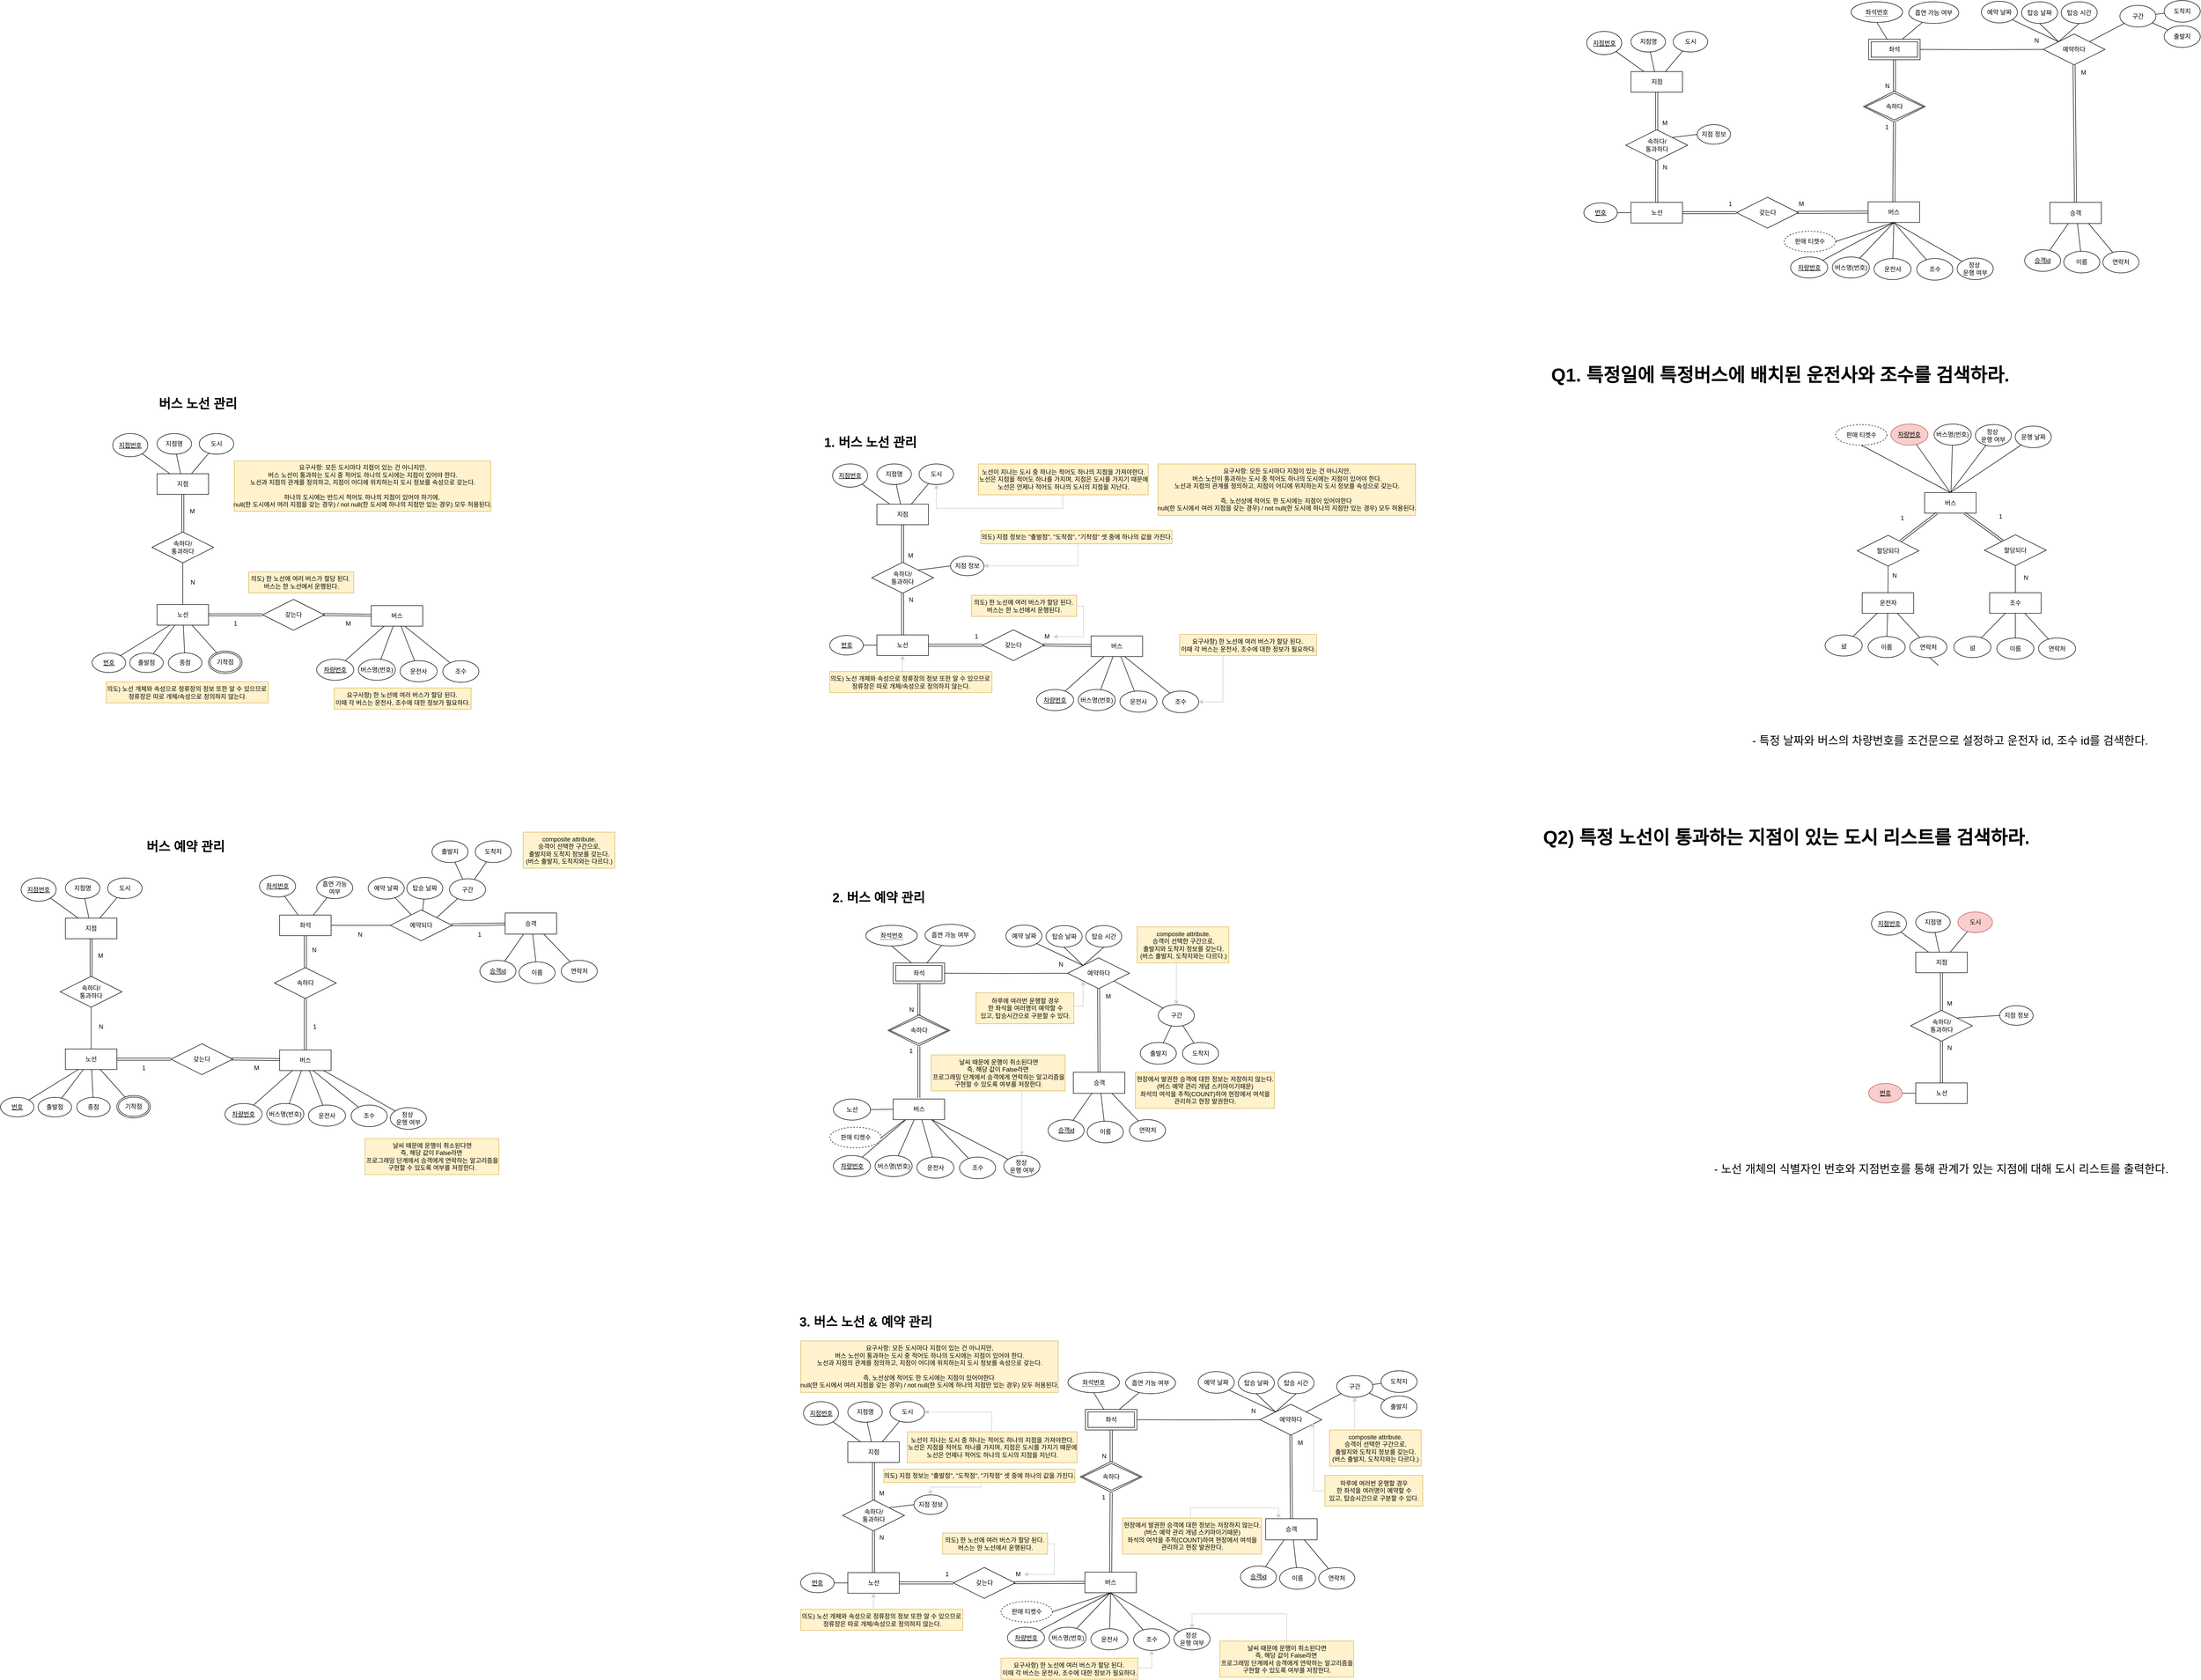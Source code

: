 <mxfile version="24.4.8" type="github">
  <diagram name="페이지-1" id="01PjtBnGj7benBQpnryJ">
    <mxGraphModel dx="2047" dy="2205" grid="0" gridSize="10" guides="1" tooltips="1" connect="1" arrows="1" fold="1" page="1" pageScale="1" pageWidth="1600" pageHeight="900" math="0" shadow="0">
      <root>
        <mxCell id="0" />
        <mxCell id="1" parent="0" />
        <mxCell id="Ytf4gtK0Q_wr9BrQV-4_-4" value="지점" style="whiteSpace=wrap;html=1;align=center;" parent="1" vertex="1">
          <mxGeometry x="520" y="252" width="100" height="40" as="geometry" />
        </mxCell>
        <mxCell id="Ytf4gtK0Q_wr9BrQV-4_-18" value="" style="rounded=0;orthogonalLoop=1;jettySize=auto;html=1;endArrow=none;endFill=0;" parent="1" source="Ytf4gtK0Q_wr9BrQV-4_-17" target="Ytf4gtK0Q_wr9BrQV-4_-4" edge="1">
          <mxGeometry relative="1" as="geometry" />
        </mxCell>
        <mxCell id="Ytf4gtK0Q_wr9BrQV-4_-17" value="도시" style="ellipse;whiteSpace=wrap;html=1;align=center;" parent="1" vertex="1">
          <mxGeometry x="602" y="174" width="67" height="40" as="geometry" />
        </mxCell>
        <mxCell id="Ytf4gtK0Q_wr9BrQV-4_-19" style="rounded=0;orthogonalLoop=1;jettySize=auto;html=1;entryX=0.976;entryY=0.492;entryDx=0;entryDy=0;endArrow=none;endFill=0;exitX=1;exitY=0.5;exitDx=0;exitDy=0;shape=link;entryPerimeter=0;" parent="1" source="Ytf4gtK0Q_wr9BrQV-4_-20" target="Ytf4gtK0Q_wr9BrQV-4_-22" edge="1">
          <mxGeometry relative="1" as="geometry">
            <mxPoint x="663" y="744.692" as="targetPoint" />
            <mxPoint x="663" y="452" as="sourcePoint" />
          </mxGeometry>
        </mxCell>
        <mxCell id="Ytf4gtK0Q_wr9BrQV-4_-20" value="버스" style="whiteSpace=wrap;html=1;align=center;" parent="1" vertex="1">
          <mxGeometry x="936" y="508" width="100" height="40" as="geometry" />
        </mxCell>
        <mxCell id="Ytf4gtK0Q_wr9BrQV-4_-21" value="노선" style="whiteSpace=wrap;html=1;align=center;" parent="1" vertex="1">
          <mxGeometry x="520" y="506" width="100" height="40" as="geometry" />
        </mxCell>
        <mxCell id="Ytf4gtK0Q_wr9BrQV-4_-22" value="갖는다" style="shape=rhombus;perimeter=rhombusPerimeter;whiteSpace=wrap;html=1;align=center;" parent="1" vertex="1">
          <mxGeometry x="725" y="496" width="120" height="60" as="geometry" />
        </mxCell>
        <mxCell id="Ytf4gtK0Q_wr9BrQV-4_-23" style="rounded=0;orthogonalLoop=1;jettySize=auto;html=1;entryX=1;entryY=0.5;entryDx=0;entryDy=0;endArrow=none;endFill=0;exitX=0;exitY=0.5;exitDx=0;exitDy=0;shape=link;" parent="1" source="Ytf4gtK0Q_wr9BrQV-4_-22" target="Ytf4gtK0Q_wr9BrQV-4_-21" edge="1">
          <mxGeometry relative="1" as="geometry">
            <mxPoint x="783" y="498" as="targetPoint" />
            <mxPoint x="783" y="461" as="sourcePoint" />
          </mxGeometry>
        </mxCell>
        <mxCell id="Ytf4gtK0Q_wr9BrQV-4_-26" style="rounded=0;orthogonalLoop=1;jettySize=auto;html=1;endArrow=none;endFill=0;" parent="1" source="Ytf4gtK0Q_wr9BrQV-4_-24" target="Ytf4gtK0Q_wr9BrQV-4_-21" edge="1">
          <mxGeometry relative="1" as="geometry" />
        </mxCell>
        <mxCell id="Ytf4gtK0Q_wr9BrQV-4_-24" value="속하다/&lt;div&gt;통과하다&lt;/div&gt;" style="shape=rhombus;perimeter=rhombusPerimeter;whiteSpace=wrap;html=1;align=center;" parent="1" vertex="1">
          <mxGeometry x="510" y="365" width="120" height="60" as="geometry" />
        </mxCell>
        <mxCell id="Ytf4gtK0Q_wr9BrQV-4_-25" style="rounded=0;orthogonalLoop=1;jettySize=auto;html=1;endArrow=none;endFill=0;entryX=0.5;entryY=0;entryDx=0;entryDy=0;shape=link;" parent="1" source="Ytf4gtK0Q_wr9BrQV-4_-4" target="Ytf4gtK0Q_wr9BrQV-4_-24" edge="1">
          <mxGeometry relative="1" as="geometry" />
        </mxCell>
        <mxCell id="Ytf4gtK0Q_wr9BrQV-4_-36" style="rounded=0;orthogonalLoop=1;jettySize=auto;html=1;endArrow=none;endFill=0;" parent="1" source="Ytf4gtK0Q_wr9BrQV-4_-34" target="Ytf4gtK0Q_wr9BrQV-4_-20" edge="1">
          <mxGeometry relative="1" as="geometry" />
        </mxCell>
        <mxCell id="Ytf4gtK0Q_wr9BrQV-4_-34" value="운전사" style="ellipse;whiteSpace=wrap;html=1;align=center;" parent="1" vertex="1">
          <mxGeometry x="992" y="615" width="72" height="41" as="geometry" />
        </mxCell>
        <mxCell id="Ytf4gtK0Q_wr9BrQV-4_-37" style="rounded=0;orthogonalLoop=1;jettySize=auto;html=1;endArrow=none;endFill=0;" parent="1" source="Ytf4gtK0Q_wr9BrQV-4_-35" edge="1">
          <mxGeometry relative="1" as="geometry">
            <mxPoint x="1001" y="548" as="targetPoint" />
          </mxGeometry>
        </mxCell>
        <mxCell id="Ytf4gtK0Q_wr9BrQV-4_-35" value="조수" style="ellipse;whiteSpace=wrap;html=1;align=center;" parent="1" vertex="1">
          <mxGeometry x="1075" y="615" width="70" height="42" as="geometry" />
        </mxCell>
        <mxCell id="Ytf4gtK0Q_wr9BrQV-4_-46" style="rounded=0;orthogonalLoop=1;jettySize=auto;html=1;endArrow=none;endFill=0;" parent="1" source="Ytf4gtK0Q_wr9BrQV-4_-38" target="Ytf4gtK0Q_wr9BrQV-4_-21" edge="1">
          <mxGeometry relative="1" as="geometry" />
        </mxCell>
        <mxCell id="Ytf4gtK0Q_wr9BrQV-4_-38" value="출발점" style="ellipse;whiteSpace=wrap;html=1;align=center;" parent="1" vertex="1">
          <mxGeometry x="467" y="600" width="65" height="38" as="geometry" />
        </mxCell>
        <mxCell id="Ytf4gtK0Q_wr9BrQV-4_-47" style="rounded=0;orthogonalLoop=1;jettySize=auto;html=1;endArrow=none;endFill=0;" parent="1" source="Ytf4gtK0Q_wr9BrQV-4_-44" target="Ytf4gtK0Q_wr9BrQV-4_-21" edge="1">
          <mxGeometry relative="1" as="geometry" />
        </mxCell>
        <mxCell id="Ytf4gtK0Q_wr9BrQV-4_-44" value="종점" style="ellipse;whiteSpace=wrap;html=1;align=center;" parent="1" vertex="1">
          <mxGeometry x="542" y="600" width="65" height="38" as="geometry" />
        </mxCell>
        <mxCell id="Ytf4gtK0Q_wr9BrQV-4_-48" style="rounded=0;orthogonalLoop=1;jettySize=auto;html=1;endArrow=none;endFill=0;" parent="1" source="Ytf4gtK0Q_wr9BrQV-4_-45" target="Ytf4gtK0Q_wr9BrQV-4_-21" edge="1">
          <mxGeometry relative="1" as="geometry" />
        </mxCell>
        <mxCell id="Ytf4gtK0Q_wr9BrQV-4_-45" value="기착점" style="ellipse;shape=doubleEllipse;margin=3;whiteSpace=wrap;html=1;align=center;" parent="1" vertex="1">
          <mxGeometry x="620" y="596.5" width="65" height="43.5" as="geometry" />
        </mxCell>
        <mxCell id="Ytf4gtK0Q_wr9BrQV-4_-49" value="M" style="text;html=1;align=center;verticalAlign=middle;resizable=0;points=[];autosize=1;strokeColor=none;fillColor=none;" parent="1" vertex="1">
          <mxGeometry x="877" y="530" width="28" height="26" as="geometry" />
        </mxCell>
        <mxCell id="Ytf4gtK0Q_wr9BrQV-4_-50" value="1" style="text;html=1;align=center;verticalAlign=middle;resizable=0;points=[];autosize=1;strokeColor=none;fillColor=none;" parent="1" vertex="1">
          <mxGeometry x="659" y="530" width="25" height="26" as="geometry" />
        </mxCell>
        <mxCell id="Ytf4gtK0Q_wr9BrQV-4_-51" value="요구사항: 모든 도시마다 지점이 있는 건 아니지만,&lt;div&gt;버스 노선이 통과하는 도시 중 적어도 하나의 도시에는 지점이 있어야 한다.&lt;/div&gt;&lt;div&gt;노선과 지점의 관계를 정의하고, 지점이 어디에 위치하는지 도시 정보를 속성으로 갖는다.&lt;/div&gt;&lt;div&gt;&lt;br&gt;&lt;/div&gt;&lt;div&gt;하나의 도시에는 반드시 적어도 하나의 지점이 있어야 하기에,&amp;nbsp;&lt;/div&gt;&lt;div&gt;null(한 도시에서 여러 지점을 갖는 경우) / not null(한 도시에 하나의 지점만 있는 경우) 모두 허용된다.&lt;/div&gt;" style="text;html=1;align=center;verticalAlign=middle;resizable=0;points=[];autosize=1;strokeColor=#d6b656;fillColor=#fff2cc;" parent="1" vertex="1">
          <mxGeometry x="670" y="227" width="498" height="98" as="geometry" />
        </mxCell>
        <mxCell id="Ytf4gtK0Q_wr9BrQV-4_-52" value="의도) 노선 개체와 속성으로 정류장의 정보 또한 알 수 있으므로&amp;nbsp;&lt;div&gt;정류장은 따로 개체/속성으로 정의하지 않는다.&lt;/div&gt;" style="text;html=1;align=center;verticalAlign=middle;resizable=0;points=[];autosize=1;strokeColor=#d6b656;fillColor=#fff2cc;" parent="1" vertex="1">
          <mxGeometry x="421" y="656" width="315" height="41" as="geometry" />
        </mxCell>
        <mxCell id="Ytf4gtK0Q_wr9BrQV-4_-53" value="&lt;font style=&quot;font-size: 25px;&quot;&gt;&lt;b&gt;버스 노선 관리&lt;/b&gt;&lt;/font&gt;" style="text;html=1;align=center;verticalAlign=middle;resizable=0;points=[];autosize=1;strokeColor=none;fillColor=none;" parent="1" vertex="1">
          <mxGeometry x="518" y="94" width="162" height="42" as="geometry" />
        </mxCell>
        <mxCell id="Ytf4gtK0Q_wr9BrQV-4_-56" value="N" style="text;html=1;align=center;verticalAlign=middle;resizable=0;points=[];autosize=1;strokeColor=none;fillColor=none;" parent="1" vertex="1">
          <mxGeometry x="575" y="450" width="27" height="26" as="geometry" />
        </mxCell>
        <mxCell id="Ytf4gtK0Q_wr9BrQV-4_-57" value="M" style="text;html=1;align=center;verticalAlign=middle;resizable=0;points=[];autosize=1;strokeColor=none;fillColor=none;" parent="1" vertex="1">
          <mxGeometry x="574" y="312" width="28" height="26" as="geometry" />
        </mxCell>
        <mxCell id="Ytf4gtK0Q_wr9BrQV-4_-58" value="&lt;font style=&quot;font-size: 25px;&quot;&gt;&lt;b&gt;버스 예약 관리&lt;/b&gt;&lt;/font&gt;" style="text;html=1;align=center;verticalAlign=middle;resizable=0;points=[];autosize=1;strokeColor=none;fillColor=none;" parent="1" vertex="1">
          <mxGeometry x="493.5" y="954" width="162" height="42" as="geometry" />
        </mxCell>
        <mxCell id="POepSHICHF05fKiZu9vz-12" value="요구사항) 한 노선에 여러 버스가 할당 된다.&amp;nbsp;&lt;div&gt;이때 각 버스는 운전사, 조수에 대한 정보가 필요하다.&lt;/div&gt;" style="text;html=1;align=center;verticalAlign=middle;resizable=0;points=[];autosize=1;strokeColor=#d6b656;fillColor=#fff2cc;" parent="1" vertex="1">
          <mxGeometry x="864" y="668" width="266" height="41" as="geometry" />
        </mxCell>
        <mxCell id="POepSHICHF05fKiZu9vz-13" value="의도) 한 노선에 여러 버스가 할당 된다.&amp;nbsp;&lt;div&gt;버스는 한 노선에서 운행된다.&lt;/div&gt;" style="text;html=1;align=center;verticalAlign=middle;resizable=0;points=[];autosize=1;strokeColor=#d6b656;fillColor=#fff2cc;" parent="1" vertex="1">
          <mxGeometry x="698" y="442.5" width="204" height="41" as="geometry" />
        </mxCell>
        <mxCell id="bKZN4RkFKnWUpiIsmanF-2" style="rounded=0;orthogonalLoop=1;jettySize=auto;html=1;entryX=0.25;entryY=1;entryDx=0;entryDy=0;endArrow=none;endFill=0;" parent="1" source="bKZN4RkFKnWUpiIsmanF-1" target="Ytf4gtK0Q_wr9BrQV-4_-21" edge="1">
          <mxGeometry relative="1" as="geometry" />
        </mxCell>
        <mxCell id="bKZN4RkFKnWUpiIsmanF-1" value="&lt;u&gt;번호&lt;/u&gt;" style="ellipse;whiteSpace=wrap;html=1;align=center;" parent="1" vertex="1">
          <mxGeometry x="394" y="600" width="65" height="38" as="geometry" />
        </mxCell>
        <mxCell id="bKZN4RkFKnWUpiIsmanF-6" style="rounded=0;orthogonalLoop=1;jettySize=auto;html=1;entryX=0.25;entryY=0;entryDx=0;entryDy=0;endArrow=none;endFill=0;" parent="1" source="bKZN4RkFKnWUpiIsmanF-3" target="Ytf4gtK0Q_wr9BrQV-4_-4" edge="1">
          <mxGeometry relative="1" as="geometry" />
        </mxCell>
        <mxCell id="bKZN4RkFKnWUpiIsmanF-3" value="&lt;u&gt;지점번호&lt;/u&gt;" style="ellipse;whiteSpace=wrap;html=1;align=center;" parent="1" vertex="1">
          <mxGeometry x="434" y="174" width="68" height="45" as="geometry" />
        </mxCell>
        <mxCell id="bKZN4RkFKnWUpiIsmanF-5" style="rounded=0;orthogonalLoop=1;jettySize=auto;html=1;endArrow=none;endFill=0;" parent="1" source="bKZN4RkFKnWUpiIsmanF-4" target="Ytf4gtK0Q_wr9BrQV-4_-4" edge="1">
          <mxGeometry relative="1" as="geometry" />
        </mxCell>
        <mxCell id="bKZN4RkFKnWUpiIsmanF-4" value="지점명" style="ellipse;whiteSpace=wrap;html=1;align=center;" parent="1" vertex="1">
          <mxGeometry x="520" y="174" width="67" height="40" as="geometry" />
        </mxCell>
        <mxCell id="bKZN4RkFKnWUpiIsmanF-9" style="rounded=0;orthogonalLoop=1;jettySize=auto;html=1;entryX=0.25;entryY=1;entryDx=0;entryDy=0;endArrow=none;endFill=0;" parent="1" source="bKZN4RkFKnWUpiIsmanF-7" target="Ytf4gtK0Q_wr9BrQV-4_-20" edge="1">
          <mxGeometry relative="1" as="geometry" />
        </mxCell>
        <mxCell id="bKZN4RkFKnWUpiIsmanF-7" value="&lt;u&gt;차량번호&lt;/u&gt;" style="ellipse;whiteSpace=wrap;html=1;align=center;" parent="1" vertex="1">
          <mxGeometry x="830" y="612" width="72" height="41" as="geometry" />
        </mxCell>
        <mxCell id="bKZN4RkFKnWUpiIsmanF-10" style="rounded=0;orthogonalLoop=1;jettySize=auto;html=1;endArrow=none;endFill=0;" parent="1" source="bKZN4RkFKnWUpiIsmanF-8" target="Ytf4gtK0Q_wr9BrQV-4_-20" edge="1">
          <mxGeometry relative="1" as="geometry" />
        </mxCell>
        <mxCell id="bKZN4RkFKnWUpiIsmanF-8" value="버스명(번호)" style="ellipse;whiteSpace=wrap;html=1;align=center;" parent="1" vertex="1">
          <mxGeometry x="911" y="612" width="72" height="41" as="geometry" />
        </mxCell>
        <mxCell id="bKZN4RkFKnWUpiIsmanF-11" value="지점" style="whiteSpace=wrap;html=1;align=center;" parent="1" vertex="1">
          <mxGeometry x="342" y="1115" width="100" height="40" as="geometry" />
        </mxCell>
        <mxCell id="bKZN4RkFKnWUpiIsmanF-12" value="" style="rounded=0;orthogonalLoop=1;jettySize=auto;html=1;endArrow=none;endFill=0;" parent="1" source="bKZN4RkFKnWUpiIsmanF-13" target="bKZN4RkFKnWUpiIsmanF-11" edge="1">
          <mxGeometry relative="1" as="geometry" />
        </mxCell>
        <mxCell id="bKZN4RkFKnWUpiIsmanF-13" value="도시" style="ellipse;whiteSpace=wrap;html=1;align=center;" parent="1" vertex="1">
          <mxGeometry x="424" y="1037" width="67" height="40" as="geometry" />
        </mxCell>
        <mxCell id="bKZN4RkFKnWUpiIsmanF-14" style="rounded=0;orthogonalLoop=1;jettySize=auto;html=1;entryX=0.976;entryY=0.492;entryDx=0;entryDy=0;endArrow=none;endFill=0;exitX=1;exitY=0.5;exitDx=0;exitDy=0;shape=link;entryPerimeter=0;" parent="1" source="bKZN4RkFKnWUpiIsmanF-15" target="bKZN4RkFKnWUpiIsmanF-17" edge="1">
          <mxGeometry relative="1" as="geometry">
            <mxPoint x="485" y="1607.692" as="targetPoint" />
            <mxPoint x="485" y="1315" as="sourcePoint" />
          </mxGeometry>
        </mxCell>
        <mxCell id="bKZN4RkFKnWUpiIsmanF-53" style="rounded=0;orthogonalLoop=1;jettySize=auto;html=1;endArrow=none;endFill=0;" parent="1" source="bKZN4RkFKnWUpiIsmanF-15" target="bKZN4RkFKnWUpiIsmanF-52" edge="1">
          <mxGeometry relative="1" as="geometry" />
        </mxCell>
        <mxCell id="bKZN4RkFKnWUpiIsmanF-15" value="버스" style="whiteSpace=wrap;html=1;align=center;" parent="1" vertex="1">
          <mxGeometry x="758" y="1371" width="100" height="40" as="geometry" />
        </mxCell>
        <mxCell id="bKZN4RkFKnWUpiIsmanF-16" value="노선" style="whiteSpace=wrap;html=1;align=center;" parent="1" vertex="1">
          <mxGeometry x="342" y="1369" width="100" height="40" as="geometry" />
        </mxCell>
        <mxCell id="bKZN4RkFKnWUpiIsmanF-17" value="갖는다" style="shape=rhombus;perimeter=rhombusPerimeter;whiteSpace=wrap;html=1;align=center;" parent="1" vertex="1">
          <mxGeometry x="547" y="1359" width="120" height="60" as="geometry" />
        </mxCell>
        <mxCell id="bKZN4RkFKnWUpiIsmanF-18" style="rounded=0;orthogonalLoop=1;jettySize=auto;html=1;entryX=1;entryY=0.5;entryDx=0;entryDy=0;endArrow=none;endFill=0;exitX=0;exitY=0.5;exitDx=0;exitDy=0;shape=link;" parent="1" source="bKZN4RkFKnWUpiIsmanF-17" target="bKZN4RkFKnWUpiIsmanF-16" edge="1">
          <mxGeometry relative="1" as="geometry">
            <mxPoint x="605" y="1361" as="targetPoint" />
            <mxPoint x="605" y="1324" as="sourcePoint" />
          </mxGeometry>
        </mxCell>
        <mxCell id="bKZN4RkFKnWUpiIsmanF-19" style="rounded=0;orthogonalLoop=1;jettySize=auto;html=1;endArrow=none;endFill=0;" parent="1" source="bKZN4RkFKnWUpiIsmanF-20" target="bKZN4RkFKnWUpiIsmanF-16" edge="1">
          <mxGeometry relative="1" as="geometry" />
        </mxCell>
        <mxCell id="bKZN4RkFKnWUpiIsmanF-20" value="속하다/&lt;div&gt;통과하다&lt;/div&gt;" style="shape=rhombus;perimeter=rhombusPerimeter;whiteSpace=wrap;html=1;align=center;" parent="1" vertex="1">
          <mxGeometry x="332" y="1228" width="120" height="60" as="geometry" />
        </mxCell>
        <mxCell id="bKZN4RkFKnWUpiIsmanF-21" style="rounded=0;orthogonalLoop=1;jettySize=auto;html=1;endArrow=none;endFill=0;entryX=0.5;entryY=0;entryDx=0;entryDy=0;shape=link;" parent="1" source="bKZN4RkFKnWUpiIsmanF-11" target="bKZN4RkFKnWUpiIsmanF-20" edge="1">
          <mxGeometry relative="1" as="geometry" />
        </mxCell>
        <mxCell id="bKZN4RkFKnWUpiIsmanF-22" style="rounded=0;orthogonalLoop=1;jettySize=auto;html=1;endArrow=none;endFill=0;" parent="1" source="bKZN4RkFKnWUpiIsmanF-23" target="bKZN4RkFKnWUpiIsmanF-15" edge="1">
          <mxGeometry relative="1" as="geometry" />
        </mxCell>
        <mxCell id="bKZN4RkFKnWUpiIsmanF-23" value="운전사" style="ellipse;whiteSpace=wrap;html=1;align=center;" parent="1" vertex="1">
          <mxGeometry x="814" y="1478" width="72" height="41" as="geometry" />
        </mxCell>
        <mxCell id="bKZN4RkFKnWUpiIsmanF-24" style="rounded=0;orthogonalLoop=1;jettySize=auto;html=1;endArrow=none;endFill=0;" parent="1" source="bKZN4RkFKnWUpiIsmanF-25" edge="1">
          <mxGeometry relative="1" as="geometry">
            <mxPoint x="823" y="1411" as="targetPoint" />
          </mxGeometry>
        </mxCell>
        <mxCell id="bKZN4RkFKnWUpiIsmanF-25" value="조수" style="ellipse;whiteSpace=wrap;html=1;align=center;" parent="1" vertex="1">
          <mxGeometry x="897" y="1478" width="70" height="42" as="geometry" />
        </mxCell>
        <mxCell id="bKZN4RkFKnWUpiIsmanF-26" style="rounded=0;orthogonalLoop=1;jettySize=auto;html=1;endArrow=none;endFill=0;" parent="1" source="bKZN4RkFKnWUpiIsmanF-27" target="bKZN4RkFKnWUpiIsmanF-16" edge="1">
          <mxGeometry relative="1" as="geometry" />
        </mxCell>
        <mxCell id="bKZN4RkFKnWUpiIsmanF-27" value="출발점" style="ellipse;whiteSpace=wrap;html=1;align=center;" parent="1" vertex="1">
          <mxGeometry x="289" y="1463" width="65" height="38" as="geometry" />
        </mxCell>
        <mxCell id="bKZN4RkFKnWUpiIsmanF-28" style="rounded=0;orthogonalLoop=1;jettySize=auto;html=1;endArrow=none;endFill=0;" parent="1" source="bKZN4RkFKnWUpiIsmanF-29" target="bKZN4RkFKnWUpiIsmanF-16" edge="1">
          <mxGeometry relative="1" as="geometry" />
        </mxCell>
        <mxCell id="bKZN4RkFKnWUpiIsmanF-29" value="종점" style="ellipse;whiteSpace=wrap;html=1;align=center;" parent="1" vertex="1">
          <mxGeometry x="364" y="1463" width="65" height="38" as="geometry" />
        </mxCell>
        <mxCell id="bKZN4RkFKnWUpiIsmanF-30" style="rounded=0;orthogonalLoop=1;jettySize=auto;html=1;endArrow=none;endFill=0;" parent="1" source="bKZN4RkFKnWUpiIsmanF-31" target="bKZN4RkFKnWUpiIsmanF-16" edge="1">
          <mxGeometry relative="1" as="geometry" />
        </mxCell>
        <mxCell id="bKZN4RkFKnWUpiIsmanF-31" value="기착점" style="ellipse;shape=doubleEllipse;margin=3;whiteSpace=wrap;html=1;align=center;" parent="1" vertex="1">
          <mxGeometry x="442" y="1459.5" width="65" height="43.5" as="geometry" />
        </mxCell>
        <mxCell id="bKZN4RkFKnWUpiIsmanF-32" value="M" style="text;html=1;align=center;verticalAlign=middle;resizable=0;points=[];autosize=1;strokeColor=none;fillColor=none;" parent="1" vertex="1">
          <mxGeometry x="699" y="1393" width="28" height="26" as="geometry" />
        </mxCell>
        <mxCell id="bKZN4RkFKnWUpiIsmanF-33" value="1" style="text;html=1;align=center;verticalAlign=middle;resizable=0;points=[];autosize=1;strokeColor=none;fillColor=none;" parent="1" vertex="1">
          <mxGeometry x="481" y="1393" width="25" height="26" as="geometry" />
        </mxCell>
        <mxCell id="bKZN4RkFKnWUpiIsmanF-36" value="N" style="text;html=1;align=center;verticalAlign=middle;resizable=0;points=[];autosize=1;strokeColor=none;fillColor=none;" parent="1" vertex="1">
          <mxGeometry x="397" y="1313" width="27" height="26" as="geometry" />
        </mxCell>
        <mxCell id="bKZN4RkFKnWUpiIsmanF-37" value="M" style="text;html=1;align=center;verticalAlign=middle;resizable=0;points=[];autosize=1;strokeColor=none;fillColor=none;" parent="1" vertex="1">
          <mxGeometry x="396" y="1175" width="28" height="26" as="geometry" />
        </mxCell>
        <mxCell id="bKZN4RkFKnWUpiIsmanF-40" style="rounded=0;orthogonalLoop=1;jettySize=auto;html=1;entryX=0.25;entryY=1;entryDx=0;entryDy=0;endArrow=none;endFill=0;" parent="1" source="bKZN4RkFKnWUpiIsmanF-41" target="bKZN4RkFKnWUpiIsmanF-16" edge="1">
          <mxGeometry relative="1" as="geometry" />
        </mxCell>
        <mxCell id="bKZN4RkFKnWUpiIsmanF-41" value="&lt;u&gt;번호&lt;/u&gt;" style="ellipse;whiteSpace=wrap;html=1;align=center;" parent="1" vertex="1">
          <mxGeometry x="216" y="1463" width="65" height="38" as="geometry" />
        </mxCell>
        <mxCell id="bKZN4RkFKnWUpiIsmanF-42" style="rounded=0;orthogonalLoop=1;jettySize=auto;html=1;entryX=0.25;entryY=0;entryDx=0;entryDy=0;endArrow=none;endFill=0;" parent="1" source="bKZN4RkFKnWUpiIsmanF-43" target="bKZN4RkFKnWUpiIsmanF-11" edge="1">
          <mxGeometry relative="1" as="geometry" />
        </mxCell>
        <mxCell id="bKZN4RkFKnWUpiIsmanF-43" value="&lt;u&gt;지점번호&lt;/u&gt;" style="ellipse;whiteSpace=wrap;html=1;align=center;" parent="1" vertex="1">
          <mxGeometry x="256" y="1037" width="68" height="45" as="geometry" />
        </mxCell>
        <mxCell id="bKZN4RkFKnWUpiIsmanF-44" style="rounded=0;orthogonalLoop=1;jettySize=auto;html=1;endArrow=none;endFill=0;" parent="1" source="bKZN4RkFKnWUpiIsmanF-45" target="bKZN4RkFKnWUpiIsmanF-11" edge="1">
          <mxGeometry relative="1" as="geometry" />
        </mxCell>
        <mxCell id="bKZN4RkFKnWUpiIsmanF-45" value="지점명" style="ellipse;whiteSpace=wrap;html=1;align=center;" parent="1" vertex="1">
          <mxGeometry x="342" y="1037" width="67" height="40" as="geometry" />
        </mxCell>
        <mxCell id="bKZN4RkFKnWUpiIsmanF-46" style="rounded=0;orthogonalLoop=1;jettySize=auto;html=1;entryX=0.25;entryY=1;entryDx=0;entryDy=0;endArrow=none;endFill=0;" parent="1" source="bKZN4RkFKnWUpiIsmanF-47" target="bKZN4RkFKnWUpiIsmanF-15" edge="1">
          <mxGeometry relative="1" as="geometry" />
        </mxCell>
        <mxCell id="bKZN4RkFKnWUpiIsmanF-47" value="&lt;u&gt;차량번호&lt;/u&gt;" style="ellipse;whiteSpace=wrap;html=1;align=center;" parent="1" vertex="1">
          <mxGeometry x="652" y="1475" width="72" height="41" as="geometry" />
        </mxCell>
        <mxCell id="bKZN4RkFKnWUpiIsmanF-48" style="rounded=0;orthogonalLoop=1;jettySize=auto;html=1;endArrow=none;endFill=0;" parent="1" source="bKZN4RkFKnWUpiIsmanF-49" target="bKZN4RkFKnWUpiIsmanF-15" edge="1">
          <mxGeometry relative="1" as="geometry" />
        </mxCell>
        <mxCell id="bKZN4RkFKnWUpiIsmanF-49" value="버스명(번호)" style="ellipse;whiteSpace=wrap;html=1;align=center;" parent="1" vertex="1">
          <mxGeometry x="733" y="1475" width="72" height="41" as="geometry" />
        </mxCell>
        <mxCell id="bKZN4RkFKnWUpiIsmanF-54" style="rounded=0;orthogonalLoop=1;jettySize=auto;html=1;endArrow=none;endFill=0;shape=link;" parent="1" source="bKZN4RkFKnWUpiIsmanF-50" target="bKZN4RkFKnWUpiIsmanF-51" edge="1">
          <mxGeometry relative="1" as="geometry" />
        </mxCell>
        <mxCell id="bKZN4RkFKnWUpiIsmanF-65" value="" style="edgeStyle=orthogonalEdgeStyle;rounded=0;orthogonalLoop=1;jettySize=auto;html=1;endArrow=none;endFill=0;exitX=1;exitY=0.5;exitDx=0;exitDy=0;" parent="1" source="bKZN4RkFKnWUpiIsmanF-50" target="bKZN4RkFKnWUpiIsmanF-64" edge="1">
          <mxGeometry relative="1" as="geometry">
            <mxPoint x="924" y="1128" as="sourcePoint" />
          </mxGeometry>
        </mxCell>
        <mxCell id="bKZN4RkFKnWUpiIsmanF-50" value="좌석" style="whiteSpace=wrap;html=1;align=center;" parent="1" vertex="1">
          <mxGeometry x="758" y="1109" width="100" height="40" as="geometry" />
        </mxCell>
        <mxCell id="bKZN4RkFKnWUpiIsmanF-51" value="속하다" style="shape=rhombus;perimeter=rhombusPerimeter;whiteSpace=wrap;html=1;align=center;" parent="1" vertex="1">
          <mxGeometry x="748" y="1211" width="120" height="60" as="geometry" />
        </mxCell>
        <mxCell id="bKZN4RkFKnWUpiIsmanF-52" value="정상&amp;nbsp;&lt;div&gt;운행 여부&lt;/div&gt;" style="ellipse;whiteSpace=wrap;html=1;align=center;" parent="1" vertex="1">
          <mxGeometry x="973" y="1483" width="70" height="42" as="geometry" />
        </mxCell>
        <mxCell id="bKZN4RkFKnWUpiIsmanF-55" style="rounded=0;orthogonalLoop=1;jettySize=auto;html=1;endArrow=none;endFill=0;exitX=0.5;exitY=1;exitDx=0;exitDy=0;entryX=0.5;entryY=0;entryDx=0;entryDy=0;shape=link;" parent="1" source="bKZN4RkFKnWUpiIsmanF-51" target="bKZN4RkFKnWUpiIsmanF-15" edge="1">
          <mxGeometry relative="1" as="geometry">
            <mxPoint x="818" y="1159" as="sourcePoint" />
            <mxPoint x="818" y="1221" as="targetPoint" />
          </mxGeometry>
        </mxCell>
        <mxCell id="bKZN4RkFKnWUpiIsmanF-56" value="N" style="text;html=1;align=center;verticalAlign=middle;resizable=0;points=[];autosize=1;strokeColor=none;fillColor=none;" parent="1" vertex="1">
          <mxGeometry x="811" y="1164" width="27" height="26" as="geometry" />
        </mxCell>
        <mxCell id="bKZN4RkFKnWUpiIsmanF-57" value="1" style="text;html=1;align=center;verticalAlign=middle;resizable=0;points=[];autosize=1;strokeColor=none;fillColor=none;" parent="1" vertex="1">
          <mxGeometry x="813" y="1313" width="25" height="26" as="geometry" />
        </mxCell>
        <mxCell id="bKZN4RkFKnWUpiIsmanF-61" style="rounded=0;orthogonalLoop=1;jettySize=auto;html=1;endArrow=none;endFill=0;" parent="1" source="bKZN4RkFKnWUpiIsmanF-58" target="bKZN4RkFKnWUpiIsmanF-50" edge="1">
          <mxGeometry relative="1" as="geometry" />
        </mxCell>
        <mxCell id="bKZN4RkFKnWUpiIsmanF-58" value="흡연 가능&lt;div&gt;여부&lt;/div&gt;" style="ellipse;whiteSpace=wrap;html=1;align=center;" parent="1" vertex="1">
          <mxGeometry x="830" y="1035" width="70" height="42" as="geometry" />
        </mxCell>
        <mxCell id="bKZN4RkFKnWUpiIsmanF-60" style="rounded=0;orthogonalLoop=1;jettySize=auto;html=1;endArrow=none;endFill=0;" parent="1" source="bKZN4RkFKnWUpiIsmanF-59" target="bKZN4RkFKnWUpiIsmanF-50" edge="1">
          <mxGeometry relative="1" as="geometry" />
        </mxCell>
        <mxCell id="bKZN4RkFKnWUpiIsmanF-59" value="&lt;u&gt;좌석번호&lt;/u&gt;" style="ellipse;whiteSpace=wrap;html=1;align=center;" parent="1" vertex="1">
          <mxGeometry x="719" y="1032" width="70" height="42" as="geometry" />
        </mxCell>
        <mxCell id="bKZN4RkFKnWUpiIsmanF-62" value="날씨 때문에 운행이 취소된다면&lt;div&gt;즉, 해당 값이 False라면&amp;nbsp;&lt;/div&gt;&lt;div&gt;프로그래밍 단계에서 승객에게 연락하는 알고리즘을&lt;/div&gt;&lt;div&gt;구현할 수 있도록 여부를 저장한다.&lt;/div&gt;" style="text;html=1;align=center;verticalAlign=middle;resizable=0;points=[];autosize=1;strokeColor=#d6b656;fillColor=#fff2cc;" parent="1" vertex="1">
          <mxGeometry x="924" y="1543" width="260" height="70" as="geometry" />
        </mxCell>
        <mxCell id="bKZN4RkFKnWUpiIsmanF-64" value="예약되다" style="shape=rhombus;perimeter=rhombusPerimeter;whiteSpace=wrap;html=1;align=center;" parent="1" vertex="1">
          <mxGeometry x="973" y="1099" width="120" height="60" as="geometry" />
        </mxCell>
        <mxCell id="bKZN4RkFKnWUpiIsmanF-67" value="" style="rounded=0;orthogonalLoop=1;jettySize=auto;html=1;shape=link;" parent="1" source="bKZN4RkFKnWUpiIsmanF-66" target="bKZN4RkFKnWUpiIsmanF-64" edge="1">
          <mxGeometry relative="1" as="geometry" />
        </mxCell>
        <mxCell id="bKZN4RkFKnWUpiIsmanF-66" value="승객" style="whiteSpace=wrap;html=1;align=center;" parent="1" vertex="1">
          <mxGeometry x="1196" y="1105" width="100" height="41" as="geometry" />
        </mxCell>
        <mxCell id="bKZN4RkFKnWUpiIsmanF-68" value="1" style="text;html=1;align=center;verticalAlign=middle;resizable=0;points=[];autosize=1;strokeColor=none;fillColor=none;" parent="1" vertex="1">
          <mxGeometry x="1133" y="1134" width="25" height="26" as="geometry" />
        </mxCell>
        <mxCell id="bKZN4RkFKnWUpiIsmanF-69" value="N" style="text;html=1;align=center;verticalAlign=middle;resizable=0;points=[];autosize=1;strokeColor=none;fillColor=none;" parent="1" vertex="1">
          <mxGeometry x="900" y="1134" width="27" height="26" as="geometry" />
        </mxCell>
        <mxCell id="bKZN4RkFKnWUpiIsmanF-74" style="rounded=0;orthogonalLoop=1;jettySize=auto;html=1;endArrow=none;endFill=0;" parent="1" source="bKZN4RkFKnWUpiIsmanF-70" target="bKZN4RkFKnWUpiIsmanF-66" edge="1">
          <mxGeometry relative="1" as="geometry" />
        </mxCell>
        <mxCell id="bKZN4RkFKnWUpiIsmanF-70" value="&lt;u&gt;승객id&lt;/u&gt;" style="ellipse;whiteSpace=wrap;html=1;align=center;" parent="1" vertex="1">
          <mxGeometry x="1147" y="1197" width="70" height="42" as="geometry" />
        </mxCell>
        <mxCell id="bKZN4RkFKnWUpiIsmanF-71" value="이름" style="ellipse;whiteSpace=wrap;html=1;align=center;" parent="1" vertex="1">
          <mxGeometry x="1223" y="1200" width="70" height="42" as="geometry" />
        </mxCell>
        <mxCell id="bKZN4RkFKnWUpiIsmanF-76" style="rounded=0;orthogonalLoop=1;jettySize=auto;html=1;entryX=0.75;entryY=1;entryDx=0;entryDy=0;endArrow=none;endFill=0;" parent="1" source="bKZN4RkFKnWUpiIsmanF-72" target="bKZN4RkFKnWUpiIsmanF-66" edge="1">
          <mxGeometry relative="1" as="geometry" />
        </mxCell>
        <mxCell id="bKZN4RkFKnWUpiIsmanF-72" value="연락처" style="ellipse;whiteSpace=wrap;html=1;align=center;" parent="1" vertex="1">
          <mxGeometry x="1305" y="1197" width="70" height="42" as="geometry" />
        </mxCell>
        <mxCell id="bKZN4RkFKnWUpiIsmanF-82" style="rounded=0;orthogonalLoop=1;jettySize=auto;html=1;endArrow=none;endFill=0;" parent="1" source="bKZN4RkFKnWUpiIsmanF-73" target="bKZN4RkFKnWUpiIsmanF-64" edge="1">
          <mxGeometry relative="1" as="geometry" />
        </mxCell>
        <mxCell id="bKZN4RkFKnWUpiIsmanF-73" value="예약 날짜" style="ellipse;whiteSpace=wrap;html=1;align=center;" parent="1" vertex="1">
          <mxGeometry x="930" y="1036" width="70" height="42" as="geometry" />
        </mxCell>
        <mxCell id="bKZN4RkFKnWUpiIsmanF-75" style="rounded=0;orthogonalLoop=1;jettySize=auto;html=1;endArrow=none;endFill=0;entryX=0.536;entryY=0.994;entryDx=0;entryDy=0;entryPerimeter=0;" parent="1" source="bKZN4RkFKnWUpiIsmanF-71" target="bKZN4RkFKnWUpiIsmanF-66" edge="1">
          <mxGeometry relative="1" as="geometry">
            <mxPoint x="1205" y="1209" as="sourcePoint" />
            <mxPoint x="1242" y="1156" as="targetPoint" />
          </mxGeometry>
        </mxCell>
        <mxCell id="bKZN4RkFKnWUpiIsmanF-83" style="rounded=0;orthogonalLoop=1;jettySize=auto;html=1;endArrow=none;endFill=0;" parent="1" source="bKZN4RkFKnWUpiIsmanF-78" target="bKZN4RkFKnWUpiIsmanF-64" edge="1">
          <mxGeometry relative="1" as="geometry" />
        </mxCell>
        <mxCell id="bKZN4RkFKnWUpiIsmanF-78" value="탑승 날짜" style="ellipse;whiteSpace=wrap;html=1;align=center;" parent="1" vertex="1">
          <mxGeometry x="1005" y="1036" width="70" height="42" as="geometry" />
        </mxCell>
        <mxCell id="bKZN4RkFKnWUpiIsmanF-86" style="rounded=0;orthogonalLoop=1;jettySize=auto;html=1;entryX=1;entryY=0;entryDx=0;entryDy=0;endArrow=none;endFill=0;" parent="1" source="bKZN4RkFKnWUpiIsmanF-84" target="bKZN4RkFKnWUpiIsmanF-64" edge="1">
          <mxGeometry relative="1" as="geometry" />
        </mxCell>
        <mxCell id="bKZN4RkFKnWUpiIsmanF-84" value="구간" style="ellipse;whiteSpace=wrap;html=1;align=center;" parent="1" vertex="1">
          <mxGeometry x="1088" y="1038.5" width="70" height="42" as="geometry" />
        </mxCell>
        <mxCell id="bKZN4RkFKnWUpiIsmanF-91" style="rounded=0;orthogonalLoop=1;jettySize=auto;html=1;endArrow=none;endFill=0;" parent="1" source="bKZN4RkFKnWUpiIsmanF-87" target="bKZN4RkFKnWUpiIsmanF-84" edge="1">
          <mxGeometry relative="1" as="geometry" />
        </mxCell>
        <mxCell id="bKZN4RkFKnWUpiIsmanF-87" value="출발지" style="ellipse;whiteSpace=wrap;html=1;align=center;" parent="1" vertex="1">
          <mxGeometry x="1054" y="965" width="70" height="42" as="geometry" />
        </mxCell>
        <mxCell id="bKZN4RkFKnWUpiIsmanF-92" style="rounded=0;orthogonalLoop=1;jettySize=auto;html=1;endArrow=none;endFill=0;" parent="1" source="bKZN4RkFKnWUpiIsmanF-88" target="bKZN4RkFKnWUpiIsmanF-84" edge="1">
          <mxGeometry relative="1" as="geometry" />
        </mxCell>
        <mxCell id="bKZN4RkFKnWUpiIsmanF-88" value="도착지" style="ellipse;whiteSpace=wrap;html=1;align=center;" parent="1" vertex="1">
          <mxGeometry x="1138" y="965" width="70" height="42" as="geometry" />
        </mxCell>
        <mxCell id="bKZN4RkFKnWUpiIsmanF-93" value="composite attribute.&lt;div&gt;승객이 선택한 구간으로,&lt;/div&gt;&lt;div&gt;출발지와 도착지 정보를 갖는다.&lt;/div&gt;&lt;div&gt;(버스 출발지, 도착지와는 다르다.)&lt;/div&gt;" style="text;html=1;align=center;verticalAlign=middle;resizable=0;points=[];autosize=1;strokeColor=#d6b656;fillColor=#fff2cc;" parent="1" vertex="1">
          <mxGeometry x="1231" y="948" width="178" height="70" as="geometry" />
        </mxCell>
        <mxCell id="i-vp59mREWdrOr8WjRmy-1" value="지점" style="whiteSpace=wrap;html=1;align=center;" vertex="1" parent="1">
          <mxGeometry x="1918" y="311" width="100" height="40" as="geometry" />
        </mxCell>
        <mxCell id="i-vp59mREWdrOr8WjRmy-2" value="" style="rounded=0;orthogonalLoop=1;jettySize=auto;html=1;endArrow=none;endFill=0;" edge="1" parent="1" source="i-vp59mREWdrOr8WjRmy-3" target="i-vp59mREWdrOr8WjRmy-1">
          <mxGeometry relative="1" as="geometry" />
        </mxCell>
        <mxCell id="i-vp59mREWdrOr8WjRmy-3" value="도시" style="ellipse;whiteSpace=wrap;html=1;align=center;" vertex="1" parent="1">
          <mxGeometry x="2000" y="233" width="67" height="40" as="geometry" />
        </mxCell>
        <mxCell id="i-vp59mREWdrOr8WjRmy-4" style="rounded=0;orthogonalLoop=1;jettySize=auto;html=1;entryX=0.976;entryY=0.492;entryDx=0;entryDy=0;endArrow=none;endFill=0;exitX=1;exitY=0.5;exitDx=0;exitDy=0;shape=link;entryPerimeter=0;" edge="1" parent="1" source="i-vp59mREWdrOr8WjRmy-5" target="i-vp59mREWdrOr8WjRmy-7">
          <mxGeometry relative="1" as="geometry">
            <mxPoint x="2061" y="803.692" as="targetPoint" />
            <mxPoint x="2061" y="511" as="sourcePoint" />
          </mxGeometry>
        </mxCell>
        <mxCell id="i-vp59mREWdrOr8WjRmy-5" value="버스" style="whiteSpace=wrap;html=1;align=center;" vertex="1" parent="1">
          <mxGeometry x="2334" y="567" width="100" height="40" as="geometry" />
        </mxCell>
        <mxCell id="i-vp59mREWdrOr8WjRmy-6" value="노선" style="whiteSpace=wrap;html=1;align=center;" vertex="1" parent="1">
          <mxGeometry x="1918" y="565" width="100" height="40" as="geometry" />
        </mxCell>
        <mxCell id="i-vp59mREWdrOr8WjRmy-7" value="갖는다" style="shape=rhombus;perimeter=rhombusPerimeter;whiteSpace=wrap;html=1;align=center;" vertex="1" parent="1">
          <mxGeometry x="2123" y="555" width="120" height="60" as="geometry" />
        </mxCell>
        <mxCell id="i-vp59mREWdrOr8WjRmy-8" style="rounded=0;orthogonalLoop=1;jettySize=auto;html=1;entryX=1;entryY=0.5;entryDx=0;entryDy=0;endArrow=none;endFill=0;exitX=0;exitY=0.5;exitDx=0;exitDy=0;shape=link;" edge="1" parent="1" source="i-vp59mREWdrOr8WjRmy-7" target="i-vp59mREWdrOr8WjRmy-6">
          <mxGeometry relative="1" as="geometry">
            <mxPoint x="2181" y="557" as="targetPoint" />
            <mxPoint x="2181" y="520" as="sourcePoint" />
          </mxGeometry>
        </mxCell>
        <mxCell id="i-vp59mREWdrOr8WjRmy-9" style="rounded=0;orthogonalLoop=1;jettySize=auto;html=1;endArrow=none;endFill=0;shape=link;" edge="1" parent="1" source="i-vp59mREWdrOr8WjRmy-10" target="i-vp59mREWdrOr8WjRmy-6">
          <mxGeometry relative="1" as="geometry" />
        </mxCell>
        <mxCell id="i-vp59mREWdrOr8WjRmy-10" value="속하다/&lt;div&gt;통과하다&lt;/div&gt;" style="shape=rhombus;perimeter=rhombusPerimeter;whiteSpace=wrap;html=1;align=center;" vertex="1" parent="1">
          <mxGeometry x="1908" y="424" width="120" height="60" as="geometry" />
        </mxCell>
        <mxCell id="i-vp59mREWdrOr8WjRmy-11" style="rounded=0;orthogonalLoop=1;jettySize=auto;html=1;endArrow=none;endFill=0;" edge="1" parent="1" source="i-vp59mREWdrOr8WjRmy-12" target="i-vp59mREWdrOr8WjRmy-5">
          <mxGeometry relative="1" as="geometry" />
        </mxCell>
        <mxCell id="i-vp59mREWdrOr8WjRmy-12" value="운전사" style="ellipse;whiteSpace=wrap;html=1;align=center;" vertex="1" parent="1">
          <mxGeometry x="2390" y="674" width="72" height="41" as="geometry" />
        </mxCell>
        <mxCell id="i-vp59mREWdrOr8WjRmy-13" style="rounded=0;orthogonalLoop=1;jettySize=auto;html=1;endArrow=none;endFill=0;" edge="1" parent="1" source="i-vp59mREWdrOr8WjRmy-14">
          <mxGeometry relative="1" as="geometry">
            <mxPoint x="2399" y="607" as="targetPoint" />
          </mxGeometry>
        </mxCell>
        <mxCell id="i-vp59mREWdrOr8WjRmy-14" value="조수" style="ellipse;whiteSpace=wrap;html=1;align=center;" vertex="1" parent="1">
          <mxGeometry x="2473" y="674" width="70" height="42" as="geometry" />
        </mxCell>
        <mxCell id="i-vp59mREWdrOr8WjRmy-15" value="M" style="text;html=1;align=center;verticalAlign=middle;resizable=0;points=[];autosize=1;strokeColor=none;fillColor=none;" vertex="1" parent="1">
          <mxGeometry x="2234" y="555" width="28" height="26" as="geometry" />
        </mxCell>
        <mxCell id="i-vp59mREWdrOr8WjRmy-16" value="1" style="text;html=1;align=center;verticalAlign=middle;resizable=0;points=[];autosize=1;strokeColor=none;fillColor=none;" vertex="1" parent="1">
          <mxGeometry x="2098" y="555" width="25" height="26" as="geometry" />
        </mxCell>
        <mxCell id="i-vp59mREWdrOr8WjRmy-17" style="edgeStyle=orthogonalEdgeStyle;rounded=0;orthogonalLoop=1;jettySize=auto;html=1;entryX=0.5;entryY=1;entryDx=0;entryDy=0;fillColor=#f5f5f5;strokeColor=#CCCCCC;exitX=0.497;exitY=0.967;exitDx=0;exitDy=0;exitPerimeter=0;" edge="1" parent="1" source="i-vp59mREWdrOr8WjRmy-80" target="i-vp59mREWdrOr8WjRmy-3">
          <mxGeometry relative="1" as="geometry">
            <Array as="points">
              <mxPoint x="2279" y="319" />
              <mxPoint x="2034" y="319" />
            </Array>
          </mxGeometry>
        </mxCell>
        <mxCell id="i-vp59mREWdrOr8WjRmy-18" value="요구사항: 모든 도시마다 지점이 있는 건 아니지만,&lt;div&gt;버스 노선이 통과하는 도시 중 적어도 하나의 도시에는 지점이 있어야 한다.&lt;/div&gt;&lt;div&gt;노선과 지점의 관계를 정의하고, 지점이 어디에 위치하는지 도시 정보를 속성으로 갖는다.&lt;/div&gt;&lt;div&gt;&lt;br&gt;&lt;/div&gt;&lt;div&gt;&lt;span style=&quot;background-color: initial;&quot;&gt;즉, 노선상에 적어도 한 도시에는 지점이 있어야한다&lt;/span&gt;&amp;nbsp;&lt;/div&gt;&lt;div&gt;null(한 도시에서 여러 지점을 갖는 경우) / not null(한 도시에 하나의 지점만 있는 경우) 모두 허용된다.&lt;/div&gt;" style="text;html=1;align=center;verticalAlign=middle;resizable=0;points=[];autosize=1;strokeColor=#d6b656;fillColor=#fff2cc;" vertex="1" parent="1">
          <mxGeometry x="2464" y="233" width="500" height="100" as="geometry" />
        </mxCell>
        <mxCell id="i-vp59mREWdrOr8WjRmy-19" style="edgeStyle=orthogonalEdgeStyle;rounded=0;orthogonalLoop=1;jettySize=auto;html=1;entryX=0.5;entryY=1;entryDx=0;entryDy=0;strokeColor=#CCCCCC;exitX=0.447;exitY=-0.017;exitDx=0;exitDy=0;exitPerimeter=0;" edge="1" parent="1" source="i-vp59mREWdrOr8WjRmy-20" target="i-vp59mREWdrOr8WjRmy-6">
          <mxGeometry relative="1" as="geometry">
            <Array as="points">
              <mxPoint x="1967" y="647" />
              <mxPoint x="1968" y="647" />
            </Array>
          </mxGeometry>
        </mxCell>
        <mxCell id="i-vp59mREWdrOr8WjRmy-20" value="의도) 노선 개체와 속성으로 정류장의 정보 또한 알 수 있으므로&amp;nbsp;&lt;div&gt;정류장은 따로 개체/속성으로 정의하지 않는다.&lt;/div&gt;" style="text;html=1;align=center;verticalAlign=middle;resizable=0;points=[];autosize=1;strokeColor=#d6b656;fillColor=#fff2cc;" vertex="1" parent="1">
          <mxGeometry x="1826.5" y="636" width="315" height="41" as="geometry" />
        </mxCell>
        <mxCell id="i-vp59mREWdrOr8WjRmy-21" value="&lt;font style=&quot;font-size: 25px;&quot;&gt;&lt;b&gt;1. 버스 노선 관리&lt;/b&gt;&lt;/font&gt;" style="text;html=1;align=center;verticalAlign=middle;resizable=0;points=[];autosize=1;strokeColor=none;fillColor=none;" vertex="1" parent="1">
          <mxGeometry x="1810" y="169" width="189" height="42" as="geometry" />
        </mxCell>
        <mxCell id="i-vp59mREWdrOr8WjRmy-22" value="N" style="text;html=1;align=center;verticalAlign=middle;resizable=0;points=[];autosize=1;strokeColor=none;fillColor=none;" vertex="1" parent="1">
          <mxGeometry x="1970" y="484" width="27" height="26" as="geometry" />
        </mxCell>
        <mxCell id="i-vp59mREWdrOr8WjRmy-23" value="M" style="text;html=1;align=center;verticalAlign=middle;resizable=0;points=[];autosize=1;strokeColor=none;fillColor=none;" vertex="1" parent="1">
          <mxGeometry x="1969" y="398" width="28" height="26" as="geometry" />
        </mxCell>
        <mxCell id="i-vp59mREWdrOr8WjRmy-24" value="&lt;font style=&quot;font-size: 25px;&quot;&gt;&lt;b&gt;2. 버스 예약 관리&lt;/b&gt;&lt;/font&gt;" style="text;html=1;align=center;verticalAlign=middle;resizable=0;points=[];autosize=1;strokeColor=none;fillColor=none;" vertex="1" parent="1">
          <mxGeometry x="1826.5" y="1053" width="189" height="42" as="geometry" />
        </mxCell>
        <mxCell id="i-vp59mREWdrOr8WjRmy-25" style="edgeStyle=orthogonalEdgeStyle;rounded=0;orthogonalLoop=1;jettySize=auto;html=1;entryX=1;entryY=0.5;entryDx=0;entryDy=0;strokeColor=#CCCCCC;" edge="1" parent="1" source="i-vp59mREWdrOr8WjRmy-26" target="i-vp59mREWdrOr8WjRmy-14">
          <mxGeometry relative="1" as="geometry">
            <Array as="points">
              <mxPoint x="2590" y="695" />
            </Array>
          </mxGeometry>
        </mxCell>
        <mxCell id="i-vp59mREWdrOr8WjRmy-26" value="요구사항) 한 노선에 여러 버스가 할당 된다.&amp;nbsp;&lt;div&gt;이때 각 버스는 운전사, 조수에 대한 정보가 필요하다.&lt;/div&gt;" style="text;html=1;align=center;verticalAlign=middle;resizable=0;points=[];autosize=1;strokeColor=#d6b656;fillColor=#fff2cc;" vertex="1" parent="1">
          <mxGeometry x="2506" y="564" width="266" height="41" as="geometry" />
        </mxCell>
        <mxCell id="i-vp59mREWdrOr8WjRmy-27" value="의도) 한 노선에 여러 버스가 할당 된다.&amp;nbsp;&lt;div&gt;버스는 한 노선에서 운행된다.&lt;/div&gt;" style="text;html=1;align=center;verticalAlign=middle;resizable=0;points=[];autosize=1;strokeColor=#d6b656;fillColor=#fff2cc;" vertex="1" parent="1">
          <mxGeometry x="2102" y="488" width="204" height="41" as="geometry" />
        </mxCell>
        <mxCell id="i-vp59mREWdrOr8WjRmy-28" style="rounded=0;orthogonalLoop=1;jettySize=auto;html=1;entryX=0;entryY=0.5;entryDx=0;entryDy=0;endArrow=none;endFill=0;" edge="1" parent="1" source="i-vp59mREWdrOr8WjRmy-29" target="i-vp59mREWdrOr8WjRmy-6">
          <mxGeometry relative="1" as="geometry" />
        </mxCell>
        <mxCell id="i-vp59mREWdrOr8WjRmy-29" value="&lt;u&gt;번호&lt;/u&gt;" style="ellipse;whiteSpace=wrap;html=1;align=center;" vertex="1" parent="1">
          <mxGeometry x="1826.5" y="566" width="65" height="38" as="geometry" />
        </mxCell>
        <mxCell id="i-vp59mREWdrOr8WjRmy-30" style="rounded=0;orthogonalLoop=1;jettySize=auto;html=1;entryX=0.25;entryY=0;entryDx=0;entryDy=0;endArrow=none;endFill=0;" edge="1" parent="1" source="i-vp59mREWdrOr8WjRmy-31" target="i-vp59mREWdrOr8WjRmy-1">
          <mxGeometry relative="1" as="geometry" />
        </mxCell>
        <mxCell id="i-vp59mREWdrOr8WjRmy-31" value="&lt;u&gt;지점번호&lt;/u&gt;" style="ellipse;whiteSpace=wrap;html=1;align=center;" vertex="1" parent="1">
          <mxGeometry x="1832" y="233" width="68" height="45" as="geometry" />
        </mxCell>
        <mxCell id="i-vp59mREWdrOr8WjRmy-32" style="rounded=0;orthogonalLoop=1;jettySize=auto;html=1;endArrow=none;endFill=0;" edge="1" parent="1" source="i-vp59mREWdrOr8WjRmy-33" target="i-vp59mREWdrOr8WjRmy-1">
          <mxGeometry relative="1" as="geometry" />
        </mxCell>
        <mxCell id="i-vp59mREWdrOr8WjRmy-33" value="지점명" style="ellipse;whiteSpace=wrap;html=1;align=center;" vertex="1" parent="1">
          <mxGeometry x="1918" y="233" width="67" height="40" as="geometry" />
        </mxCell>
        <mxCell id="i-vp59mREWdrOr8WjRmy-34" style="rounded=0;orthogonalLoop=1;jettySize=auto;html=1;entryX=0.25;entryY=1;entryDx=0;entryDy=0;endArrow=none;endFill=0;" edge="1" parent="1" source="i-vp59mREWdrOr8WjRmy-35" target="i-vp59mREWdrOr8WjRmy-5">
          <mxGeometry relative="1" as="geometry" />
        </mxCell>
        <mxCell id="i-vp59mREWdrOr8WjRmy-35" value="&lt;u&gt;차량번호&lt;/u&gt;" style="ellipse;whiteSpace=wrap;html=1;align=center;" vertex="1" parent="1">
          <mxGeometry x="2228" y="671" width="72" height="41" as="geometry" />
        </mxCell>
        <mxCell id="i-vp59mREWdrOr8WjRmy-36" style="rounded=0;orthogonalLoop=1;jettySize=auto;html=1;endArrow=none;endFill=0;" edge="1" parent="1" source="i-vp59mREWdrOr8WjRmy-37" target="i-vp59mREWdrOr8WjRmy-5">
          <mxGeometry relative="1" as="geometry" />
        </mxCell>
        <mxCell id="i-vp59mREWdrOr8WjRmy-37" value="버스명(번호)" style="ellipse;whiteSpace=wrap;html=1;align=center;" vertex="1" parent="1">
          <mxGeometry x="2309" y="671" width="72" height="41" as="geometry" />
        </mxCell>
        <mxCell id="i-vp59mREWdrOr8WjRmy-38" style="rounded=0;orthogonalLoop=1;jettySize=auto;html=1;endArrow=none;endFill=0;exitX=0.75;exitY=1;exitDx=0;exitDy=0;" edge="1" parent="1" source="i-vp59mREWdrOr8WjRmy-83" target="i-vp59mREWdrOr8WjRmy-41">
          <mxGeometry relative="1" as="geometry">
            <mxPoint x="2034.898" y="1504" as="sourcePoint" />
          </mxGeometry>
        </mxCell>
        <mxCell id="i-vp59mREWdrOr8WjRmy-39" style="rounded=0;orthogonalLoop=1;jettySize=auto;html=1;endArrow=none;endFill=0;shape=link;" edge="1" parent="1">
          <mxGeometry relative="1" as="geometry">
            <mxPoint x="1999.5" y="1242" as="sourcePoint" />
            <mxPoint x="1999.5" y="1304" as="targetPoint" />
          </mxGeometry>
        </mxCell>
        <mxCell id="i-vp59mREWdrOr8WjRmy-40" value="" style="edgeStyle=orthogonalEdgeStyle;rounded=0;orthogonalLoop=1;jettySize=auto;html=1;endArrow=none;endFill=0;exitX=1;exitY=0.5;exitDx=0;exitDy=0;" edge="1" parent="1" target="i-vp59mREWdrOr8WjRmy-50">
          <mxGeometry relative="1" as="geometry">
            <mxPoint x="2049.5" y="1222" as="sourcePoint" />
          </mxGeometry>
        </mxCell>
        <mxCell id="i-vp59mREWdrOr8WjRmy-41" value="정상&amp;nbsp;&lt;div&gt;운행 여부&lt;/div&gt;" style="ellipse;whiteSpace=wrap;html=1;align=center;" vertex="1" parent="1">
          <mxGeometry x="2164.5" y="1576" width="70" height="42" as="geometry" />
        </mxCell>
        <mxCell id="i-vp59mREWdrOr8WjRmy-42" style="rounded=0;orthogonalLoop=1;jettySize=auto;html=1;endArrow=none;endFill=0;exitX=0.5;exitY=1;exitDx=0;exitDy=0;entryX=0.5;entryY=0;entryDx=0;entryDy=0;shape=link;" edge="1" parent="1">
          <mxGeometry relative="1" as="geometry">
            <mxPoint x="1999.5" y="1364" as="sourcePoint" />
            <mxPoint x="1999.5" y="1464" as="targetPoint" />
          </mxGeometry>
        </mxCell>
        <mxCell id="i-vp59mREWdrOr8WjRmy-43" value="N" style="text;html=1;align=center;verticalAlign=middle;resizable=0;points=[];autosize=1;strokeColor=none;fillColor=none;" vertex="1" parent="1">
          <mxGeometry x="1971.5" y="1279.5" width="27" height="26" as="geometry" />
        </mxCell>
        <mxCell id="i-vp59mREWdrOr8WjRmy-44" value="1" style="text;html=1;align=center;verticalAlign=middle;resizable=0;points=[];autosize=1;strokeColor=none;fillColor=none;" vertex="1" parent="1">
          <mxGeometry x="1971.5" y="1359.5" width="25" height="26" as="geometry" />
        </mxCell>
        <mxCell id="i-vp59mREWdrOr8WjRmy-45" style="rounded=0;orthogonalLoop=1;jettySize=auto;html=1;endArrow=none;endFill=0;" edge="1" parent="1" source="i-vp59mREWdrOr8WjRmy-46">
          <mxGeometry relative="1" as="geometry">
            <mxPoint x="2015.116" y="1202" as="targetPoint" />
          </mxGeometry>
        </mxCell>
        <mxCell id="i-vp59mREWdrOr8WjRmy-46" value="흡연 가능&amp;nbsp;&lt;span style=&quot;background-color: initial;&quot;&gt;여부&lt;/span&gt;" style="ellipse;whiteSpace=wrap;html=1;align=center;" vertex="1" parent="1">
          <mxGeometry x="2011.5" y="1127" width="97" height="42" as="geometry" />
        </mxCell>
        <mxCell id="i-vp59mREWdrOr8WjRmy-47" style="rounded=0;orthogonalLoop=1;jettySize=auto;html=1;endArrow=none;endFill=0;exitX=0.5;exitY=1;exitDx=0;exitDy=0;" edge="1" parent="1" source="i-vp59mREWdrOr8WjRmy-82">
          <mxGeometry relative="1" as="geometry">
            <mxPoint x="1959.17" y="1165.332" as="sourcePoint" />
            <mxPoint x="1985.289" y="1202" as="targetPoint" />
          </mxGeometry>
        </mxCell>
        <mxCell id="i-vp59mREWdrOr8WjRmy-48" style="edgeStyle=orthogonalEdgeStyle;rounded=0;orthogonalLoop=1;jettySize=auto;html=1;strokeColor=#CCCCCC;" edge="1" parent="1" source="i-vp59mREWdrOr8WjRmy-49" target="i-vp59mREWdrOr8WjRmy-41">
          <mxGeometry relative="1" as="geometry">
            <Array as="points">
              <mxPoint x="2199.5" y="1479.5" />
              <mxPoint x="2199.5" y="1479.5" />
            </Array>
          </mxGeometry>
        </mxCell>
        <mxCell id="i-vp59mREWdrOr8WjRmy-49" value="날씨 때문에 운행이 취소된다면&lt;div&gt;즉, 해당 값이 False라면&amp;nbsp;&lt;/div&gt;&lt;div&gt;프로그래밍 단계에서 승객에게 연락하는 알고리즘을&lt;/div&gt;&lt;div&gt;구현할 수 있도록 여부를 저장한다.&lt;/div&gt;" style="text;html=1;align=center;verticalAlign=middle;resizable=0;points=[];autosize=1;strokeColor=#d6b656;fillColor=#fff2cc;" vertex="1" parent="1">
          <mxGeometry x="2023.5" y="1380.5" width="260" height="70" as="geometry" />
        </mxCell>
        <mxCell id="i-vp59mREWdrOr8WjRmy-50" value="예약하다" style="shape=rhombus;perimeter=rhombusPerimeter;whiteSpace=wrap;html=1;align=center;" vertex="1" parent="1">
          <mxGeometry x="2288.5" y="1192" width="120" height="60" as="geometry" />
        </mxCell>
        <mxCell id="i-vp59mREWdrOr8WjRmy-51" value="" style="rounded=0;orthogonalLoop=1;jettySize=auto;html=1;shape=link;entryX=0.5;entryY=1;entryDx=0;entryDy=0;" edge="1" parent="1" source="i-vp59mREWdrOr8WjRmy-52" target="i-vp59mREWdrOr8WjRmy-50">
          <mxGeometry relative="1" as="geometry" />
        </mxCell>
        <mxCell id="i-vp59mREWdrOr8WjRmy-52" value="승객" style="whiteSpace=wrap;html=1;align=center;" vertex="1" parent="1">
          <mxGeometry x="2299.5" y="1414.25" width="100" height="41" as="geometry" />
        </mxCell>
        <mxCell id="i-vp59mREWdrOr8WjRmy-53" value="M" style="text;html=1;align=center;verticalAlign=middle;resizable=0;points=[];autosize=1;strokeColor=none;fillColor=none;" vertex="1" parent="1">
          <mxGeometry x="2351.5" y="1252" width="30" height="30" as="geometry" />
        </mxCell>
        <mxCell id="i-vp59mREWdrOr8WjRmy-54" value="N" style="text;html=1;align=center;verticalAlign=middle;resizable=0;points=[];autosize=1;strokeColor=none;fillColor=none;" vertex="1" parent="1">
          <mxGeometry x="2261.5" y="1192" width="27" height="26" as="geometry" />
        </mxCell>
        <mxCell id="i-vp59mREWdrOr8WjRmy-55" style="rounded=0;orthogonalLoop=1;jettySize=auto;html=1;endArrow=none;endFill=0;" edge="1" parent="1" source="i-vp59mREWdrOr8WjRmy-56" target="i-vp59mREWdrOr8WjRmy-52">
          <mxGeometry relative="1" as="geometry" />
        </mxCell>
        <mxCell id="i-vp59mREWdrOr8WjRmy-56" value="&lt;u&gt;승객id&lt;/u&gt;" style="ellipse;whiteSpace=wrap;html=1;align=center;" vertex="1" parent="1">
          <mxGeometry x="2250.5" y="1506.25" width="70" height="42" as="geometry" />
        </mxCell>
        <mxCell id="i-vp59mREWdrOr8WjRmy-57" value="이름" style="ellipse;whiteSpace=wrap;html=1;align=center;" vertex="1" parent="1">
          <mxGeometry x="2326.5" y="1509.25" width="70" height="42" as="geometry" />
        </mxCell>
        <mxCell id="i-vp59mREWdrOr8WjRmy-58" style="rounded=0;orthogonalLoop=1;jettySize=auto;html=1;entryX=0.75;entryY=1;entryDx=0;entryDy=0;endArrow=none;endFill=0;" edge="1" parent="1" source="i-vp59mREWdrOr8WjRmy-59" target="i-vp59mREWdrOr8WjRmy-52">
          <mxGeometry relative="1" as="geometry" />
        </mxCell>
        <mxCell id="i-vp59mREWdrOr8WjRmy-59" value="연락처" style="ellipse;whiteSpace=wrap;html=1;align=center;" vertex="1" parent="1">
          <mxGeometry x="2408.5" y="1506.25" width="70" height="42" as="geometry" />
        </mxCell>
        <mxCell id="i-vp59mREWdrOr8WjRmy-60" style="rounded=0;orthogonalLoop=1;jettySize=auto;html=1;endArrow=none;endFill=0;exitX=1;exitY=1;exitDx=0;exitDy=0;entryX=0;entryY=0;entryDx=0;entryDy=0;" edge="1" parent="1" source="i-vp59mREWdrOr8WjRmy-61" target="i-vp59mREWdrOr8WjRmy-50">
          <mxGeometry relative="1" as="geometry" />
        </mxCell>
        <mxCell id="i-vp59mREWdrOr8WjRmy-61" value="예약 날짜" style="ellipse;whiteSpace=wrap;html=1;align=center;" vertex="1" parent="1">
          <mxGeometry x="2168.5" y="1128.5" width="70" height="42" as="geometry" />
        </mxCell>
        <mxCell id="i-vp59mREWdrOr8WjRmy-62" style="rounded=0;orthogonalLoop=1;jettySize=auto;html=1;endArrow=none;endFill=0;entryX=0.536;entryY=0.994;entryDx=0;entryDy=0;entryPerimeter=0;" edge="1" parent="1" source="i-vp59mREWdrOr8WjRmy-57" target="i-vp59mREWdrOr8WjRmy-52">
          <mxGeometry relative="1" as="geometry">
            <mxPoint x="2308.5" y="1518.25" as="sourcePoint" />
            <mxPoint x="2345.5" y="1465.25" as="targetPoint" />
          </mxGeometry>
        </mxCell>
        <mxCell id="i-vp59mREWdrOr8WjRmy-63" style="rounded=0;orthogonalLoop=1;jettySize=auto;html=1;endArrow=none;endFill=0;exitX=0.5;exitY=1;exitDx=0;exitDy=0;entryX=0;entryY=0;entryDx=0;entryDy=0;" edge="1" parent="1" source="i-vp59mREWdrOr8WjRmy-78" target="i-vp59mREWdrOr8WjRmy-50">
          <mxGeometry relative="1" as="geometry" />
        </mxCell>
        <mxCell id="i-vp59mREWdrOr8WjRmy-64" style="rounded=0;orthogonalLoop=1;jettySize=auto;html=1;entryX=1;entryY=1;entryDx=0;entryDy=0;endArrow=none;endFill=0;" edge="1" parent="1" source="i-vp59mREWdrOr8WjRmy-65" target="i-vp59mREWdrOr8WjRmy-50">
          <mxGeometry relative="1" as="geometry" />
        </mxCell>
        <mxCell id="i-vp59mREWdrOr8WjRmy-65" value="구간" style="ellipse;whiteSpace=wrap;html=1;align=center;" vertex="1" parent="1">
          <mxGeometry x="2464.5" y="1283" width="70" height="42" as="geometry" />
        </mxCell>
        <mxCell id="i-vp59mREWdrOr8WjRmy-66" style="rounded=0;orthogonalLoop=1;jettySize=auto;html=1;endArrow=none;endFill=0;" edge="1" parent="1" source="i-vp59mREWdrOr8WjRmy-67" target="i-vp59mREWdrOr8WjRmy-65">
          <mxGeometry relative="1" as="geometry" />
        </mxCell>
        <mxCell id="i-vp59mREWdrOr8WjRmy-67" value="출발지" style="ellipse;whiteSpace=wrap;html=1;align=center;" vertex="1" parent="1">
          <mxGeometry x="2429.5" y="1356.5" width="70" height="42" as="geometry" />
        </mxCell>
        <mxCell id="i-vp59mREWdrOr8WjRmy-68" style="rounded=0;orthogonalLoop=1;jettySize=auto;html=1;endArrow=none;endFill=0;" edge="1" parent="1" source="i-vp59mREWdrOr8WjRmy-69" target="i-vp59mREWdrOr8WjRmy-65">
          <mxGeometry relative="1" as="geometry" />
        </mxCell>
        <mxCell id="i-vp59mREWdrOr8WjRmy-69" value="도착지" style="ellipse;whiteSpace=wrap;html=1;align=center;" vertex="1" parent="1">
          <mxGeometry x="2511.5" y="1356.5" width="70" height="42" as="geometry" />
        </mxCell>
        <mxCell id="i-vp59mREWdrOr8WjRmy-70" style="edgeStyle=orthogonalEdgeStyle;rounded=0;orthogonalLoop=1;jettySize=auto;html=1;strokeColor=#CCCCCC;" edge="1" parent="1" source="i-vp59mREWdrOr8WjRmy-71" target="i-vp59mREWdrOr8WjRmy-65">
          <mxGeometry relative="1" as="geometry">
            <Array as="points">
              <mxPoint x="2499.5" y="1224" />
              <mxPoint x="2499.5" y="1224" />
            </Array>
          </mxGeometry>
        </mxCell>
        <mxCell id="i-vp59mREWdrOr8WjRmy-71" value="composite attribute.&lt;div&gt;승객이 선택한 구간으로,&lt;/div&gt;&lt;div&gt;출발지와 도착지 정보를 갖는다.&lt;/div&gt;&lt;div&gt;(버스 출발지, 도착지와는 다르다.)&lt;/div&gt;" style="text;html=1;align=center;verticalAlign=middle;resizable=0;points=[];autosize=1;strokeColor=#d6b656;fillColor=#fff2cc;" vertex="1" parent="1">
          <mxGeometry x="2423.5" y="1132" width="178" height="70" as="geometry" />
        </mxCell>
        <mxCell id="i-vp59mREWdrOr8WjRmy-72" value="속하다" style="shape=rhombus;double=1;perimeter=rhombusPerimeter;whiteSpace=wrap;html=1;align=center;" vertex="1" parent="1">
          <mxGeometry x="1939.5" y="1303" width="120" height="60" as="geometry" />
        </mxCell>
        <mxCell id="i-vp59mREWdrOr8WjRmy-73" value="좌석" style="shape=ext;margin=3;double=1;whiteSpace=wrap;html=1;align=center;" vertex="1" parent="1">
          <mxGeometry x="1949.5" y="1202" width="100" height="40" as="geometry" />
        </mxCell>
        <mxCell id="i-vp59mREWdrOr8WjRmy-74" value="탑승 시간" style="ellipse;whiteSpace=wrap;html=1;align=center;" vertex="1" parent="1">
          <mxGeometry x="2323.5" y="1129.5" width="70" height="42" as="geometry" />
        </mxCell>
        <mxCell id="i-vp59mREWdrOr8WjRmy-75" style="rounded=0;orthogonalLoop=1;jettySize=auto;html=1;endArrow=none;endFill=0;exitX=0.5;exitY=1;exitDx=0;exitDy=0;entryX=0;entryY=0;entryDx=0;entryDy=0;" edge="1" parent="1" source="i-vp59mREWdrOr8WjRmy-74" target="i-vp59mREWdrOr8WjRmy-50">
          <mxGeometry relative="1" as="geometry" />
        </mxCell>
        <mxCell id="i-vp59mREWdrOr8WjRmy-76" style="edgeStyle=orthogonalEdgeStyle;rounded=0;orthogonalLoop=1;jettySize=auto;html=1;entryX=0;entryY=1;entryDx=0;entryDy=0;strokeColor=#CCCCCC;" edge="1" parent="1" source="i-vp59mREWdrOr8WjRmy-77" target="i-vp59mREWdrOr8WjRmy-50">
          <mxGeometry relative="1" as="geometry">
            <Array as="points">
              <mxPoint x="2318.5" y="1286" />
            </Array>
          </mxGeometry>
        </mxCell>
        <mxCell id="i-vp59mREWdrOr8WjRmy-77" value="하루에 여러번 운행할 경우&lt;div&gt;한 좌석을 여러명이 예약할 수&lt;/div&gt;&lt;div&gt;있고, 탑승시간으로 구분할 수 있다.&lt;/div&gt;" style="text;html=1;align=center;verticalAlign=middle;resizable=0;points=[];autosize=1;strokeColor=#d6b656;fillColor=#fff2cc;" vertex="1" parent="1">
          <mxGeometry x="2110.5" y="1260" width="190" height="60" as="geometry" />
        </mxCell>
        <mxCell id="i-vp59mREWdrOr8WjRmy-78" value="탑승 날짜" style="ellipse;whiteSpace=wrap;html=1;align=center;" vertex="1" parent="1">
          <mxGeometry x="2246.5" y="1129.5" width="70" height="42" as="geometry" />
        </mxCell>
        <mxCell id="i-vp59mREWdrOr8WjRmy-79" style="edgeStyle=orthogonalEdgeStyle;rounded=0;orthogonalLoop=1;jettySize=auto;html=1;strokeColor=#CCCCCC;exitX=1.002;exitY=0.51;exitDx=0;exitDy=0;exitPerimeter=0;entryX=0.944;entryY=0.517;entryDx=0;entryDy=0;entryPerimeter=0;" edge="1" parent="1" source="i-vp59mREWdrOr8WjRmy-27" target="i-vp59mREWdrOr8WjRmy-15">
          <mxGeometry relative="1" as="geometry">
            <mxPoint x="2248" y="739" as="sourcePoint" />
            <mxPoint x="2290" y="589" as="targetPoint" />
            <Array as="points">
              <mxPoint x="2308" y="509" />
              <mxPoint x="2319" y="509" />
              <mxPoint x="2319" y="568" />
            </Array>
          </mxGeometry>
        </mxCell>
        <mxCell id="i-vp59mREWdrOr8WjRmy-80" value="노선이 지나는 도시 중 하나는 적어도 하나의 지점을 가져야한다.&lt;div&gt;노선은 지점을 적어도 하나를 가지며, 지점은 도시를 가지기 때문에&lt;/div&gt;&lt;div&gt;노선은 언제나 적어도 하나의 도시의 지점을 지난다.&lt;/div&gt;" style="text;html=1;align=center;verticalAlign=middle;resizable=0;points=[];autosize=1;strokeColor=#d6b656;fillColor=#fff2cc;" vertex="1" parent="1">
          <mxGeometry x="2115" y="233" width="330" height="60" as="geometry" />
        </mxCell>
        <mxCell id="i-vp59mREWdrOr8WjRmy-81" value="" style="rounded=0;orthogonalLoop=1;jettySize=auto;html=1;endArrow=none;endFill=0;exitX=0.5;exitY=0;exitDx=0;exitDy=0;entryX=0.5;entryY=1;entryDx=0;entryDy=0;shape=link;" edge="1" parent="1" source="i-vp59mREWdrOr8WjRmy-10" target="i-vp59mREWdrOr8WjRmy-1">
          <mxGeometry relative="1" as="geometry" />
        </mxCell>
        <mxCell id="i-vp59mREWdrOr8WjRmy-82" value="&lt;span style=&quot;border-bottom: 1px dotted&quot;&gt;좌석번호&lt;/span&gt;" style="ellipse;whiteSpace=wrap;html=1;align=center;" vertex="1" parent="1">
          <mxGeometry x="1896.5" y="1129" width="100" height="40" as="geometry" />
        </mxCell>
        <mxCell id="i-vp59mREWdrOr8WjRmy-83" value="버스" style="whiteSpace=wrap;html=1;align=center;" vertex="1" parent="1">
          <mxGeometry x="1949.5" y="1466.25" width="100" height="40" as="geometry" />
        </mxCell>
        <mxCell id="i-vp59mREWdrOr8WjRmy-84" style="rounded=0;orthogonalLoop=1;jettySize=auto;html=1;endArrow=none;endFill=0;" edge="1" parent="1" source="i-vp59mREWdrOr8WjRmy-85" target="i-vp59mREWdrOr8WjRmy-83">
          <mxGeometry relative="1" as="geometry" />
        </mxCell>
        <mxCell id="i-vp59mREWdrOr8WjRmy-85" value="운전사" style="ellipse;whiteSpace=wrap;html=1;align=center;" vertex="1" parent="1">
          <mxGeometry x="1995.5" y="1579" width="72" height="41" as="geometry" />
        </mxCell>
        <mxCell id="i-vp59mREWdrOr8WjRmy-86" style="rounded=0;orthogonalLoop=1;jettySize=auto;html=1;endArrow=none;endFill=0;entryX=0.75;entryY=1;entryDx=0;entryDy=0;" edge="1" parent="1" source="i-vp59mREWdrOr8WjRmy-87" target="i-vp59mREWdrOr8WjRmy-83">
          <mxGeometry relative="1" as="geometry">
            <mxPoint x="2004.5" y="1512" as="targetPoint" />
          </mxGeometry>
        </mxCell>
        <mxCell id="i-vp59mREWdrOr8WjRmy-87" value="조수" style="ellipse;whiteSpace=wrap;html=1;align=center;" vertex="1" parent="1">
          <mxGeometry x="2078.5" y="1579" width="70" height="42" as="geometry" />
        </mxCell>
        <mxCell id="i-vp59mREWdrOr8WjRmy-88" style="rounded=0;orthogonalLoop=1;jettySize=auto;html=1;entryX=0.25;entryY=1;entryDx=0;entryDy=0;endArrow=none;endFill=0;" edge="1" parent="1" source="i-vp59mREWdrOr8WjRmy-89" target="i-vp59mREWdrOr8WjRmy-83">
          <mxGeometry relative="1" as="geometry" />
        </mxCell>
        <mxCell id="i-vp59mREWdrOr8WjRmy-89" value="&lt;u&gt;차량번호&lt;/u&gt;" style="ellipse;whiteSpace=wrap;html=1;align=center;" vertex="1" parent="1">
          <mxGeometry x="1833.5" y="1576" width="72" height="41" as="geometry" />
        </mxCell>
        <mxCell id="i-vp59mREWdrOr8WjRmy-90" style="rounded=0;orthogonalLoop=1;jettySize=auto;html=1;endArrow=none;endFill=0;" edge="1" parent="1" source="i-vp59mREWdrOr8WjRmy-91" target="i-vp59mREWdrOr8WjRmy-83">
          <mxGeometry relative="1" as="geometry" />
        </mxCell>
        <mxCell id="i-vp59mREWdrOr8WjRmy-91" value="버스명(번호)" style="ellipse;whiteSpace=wrap;html=1;align=center;" vertex="1" parent="1">
          <mxGeometry x="1914.5" y="1576" width="72" height="41" as="geometry" />
        </mxCell>
        <mxCell id="i-vp59mREWdrOr8WjRmy-92" value="지점 정보" style="ellipse;whiteSpace=wrap;html=1;align=center;" vertex="1" parent="1">
          <mxGeometry x="2061" y="412" width="65" height="38" as="geometry" />
        </mxCell>
        <mxCell id="i-vp59mREWdrOr8WjRmy-93" value="의도) 지점 정보는 &quot;출발점&quot;, &quot;도착점&quot;, &quot;기착점&quot; 셋 중에 하나의 값을 가진다." style="text;html=1;align=center;verticalAlign=middle;resizable=0;points=[];autosize=1;strokeColor=#d6b656;fillColor=#fff2cc;" vertex="1" parent="1">
          <mxGeometry x="2120" y="362" width="371" height="26" as="geometry" />
        </mxCell>
        <mxCell id="i-vp59mREWdrOr8WjRmy-94" value="" style="rounded=0;orthogonalLoop=1;jettySize=auto;html=1;endArrow=none;endFill=0;exitX=1;exitY=0;exitDx=0;exitDy=0;entryX=0;entryY=0.5;entryDx=0;entryDy=0;" edge="1" parent="1" source="i-vp59mREWdrOr8WjRmy-10" target="i-vp59mREWdrOr8WjRmy-92">
          <mxGeometry relative="1" as="geometry" />
        </mxCell>
        <mxCell id="i-vp59mREWdrOr8WjRmy-95" style="edgeStyle=orthogonalEdgeStyle;rounded=0;orthogonalLoop=1;jettySize=auto;html=1;entryX=1;entryY=0.5;entryDx=0;entryDy=0;fillColor=#f5f5f5;strokeColor=#CCCCCC;exitX=0.508;exitY=1.027;exitDx=0;exitDy=0;exitPerimeter=0;" edge="1" parent="1" source="i-vp59mREWdrOr8WjRmy-93" target="i-vp59mREWdrOr8WjRmy-92">
          <mxGeometry relative="1" as="geometry">
            <mxPoint x="2086" y="412" as="sourcePoint" />
            <mxPoint x="2044" y="283" as="targetPoint" />
            <Array as="points">
              <mxPoint x="2308" y="431" />
            </Array>
          </mxGeometry>
        </mxCell>
        <mxCell id="i-vp59mREWdrOr8WjRmy-96" value="지점" style="whiteSpace=wrap;html=1;align=center;" vertex="1" parent="1">
          <mxGeometry x="1861.5" y="2132" width="100" height="40" as="geometry" />
        </mxCell>
        <mxCell id="i-vp59mREWdrOr8WjRmy-97" value="" style="rounded=0;orthogonalLoop=1;jettySize=auto;html=1;endArrow=none;endFill=0;" edge="1" parent="1" source="i-vp59mREWdrOr8WjRmy-98" target="i-vp59mREWdrOr8WjRmy-96">
          <mxGeometry relative="1" as="geometry" />
        </mxCell>
        <mxCell id="i-vp59mREWdrOr8WjRmy-98" value="도시" style="ellipse;whiteSpace=wrap;html=1;align=center;" vertex="1" parent="1">
          <mxGeometry x="1943.5" y="2054" width="67" height="40" as="geometry" />
        </mxCell>
        <mxCell id="i-vp59mREWdrOr8WjRmy-99" style="rounded=0;orthogonalLoop=1;jettySize=auto;html=1;entryX=0.976;entryY=0.492;entryDx=0;entryDy=0;endArrow=none;endFill=0;exitX=0;exitY=0.5;exitDx=0;exitDy=0;shape=link;entryPerimeter=0;" edge="1" parent="1" source="i-vp59mREWdrOr8WjRmy-179" target="i-vp59mREWdrOr8WjRmy-101">
          <mxGeometry relative="1" as="geometry">
            <mxPoint x="2004.5" y="2624.692" as="targetPoint" />
            <mxPoint x="2377.5" y="2408" as="sourcePoint" />
          </mxGeometry>
        </mxCell>
        <mxCell id="i-vp59mREWdrOr8WjRmy-100" value="노선" style="whiteSpace=wrap;html=1;align=center;" vertex="1" parent="1">
          <mxGeometry x="1861.5" y="2386" width="100" height="40" as="geometry" />
        </mxCell>
        <mxCell id="i-vp59mREWdrOr8WjRmy-101" value="갖는다" style="shape=rhombus;perimeter=rhombusPerimeter;whiteSpace=wrap;html=1;align=center;" vertex="1" parent="1">
          <mxGeometry x="2066.5" y="2376" width="120" height="60" as="geometry" />
        </mxCell>
        <mxCell id="i-vp59mREWdrOr8WjRmy-102" style="rounded=0;orthogonalLoop=1;jettySize=auto;html=1;entryX=1;entryY=0.5;entryDx=0;entryDy=0;endArrow=none;endFill=0;exitX=0;exitY=0.5;exitDx=0;exitDy=0;shape=link;" edge="1" parent="1" source="i-vp59mREWdrOr8WjRmy-101" target="i-vp59mREWdrOr8WjRmy-100">
          <mxGeometry relative="1" as="geometry">
            <mxPoint x="2124.5" y="2378" as="targetPoint" />
            <mxPoint x="2124.5" y="2341" as="sourcePoint" />
          </mxGeometry>
        </mxCell>
        <mxCell id="i-vp59mREWdrOr8WjRmy-103" style="rounded=0;orthogonalLoop=1;jettySize=auto;html=1;endArrow=none;endFill=0;shape=link;" edge="1" parent="1" source="i-vp59mREWdrOr8WjRmy-104" target="i-vp59mREWdrOr8WjRmy-100">
          <mxGeometry relative="1" as="geometry" />
        </mxCell>
        <mxCell id="i-vp59mREWdrOr8WjRmy-104" value="속하다/&lt;div&gt;통과하다&lt;/div&gt;" style="shape=rhombus;perimeter=rhombusPerimeter;whiteSpace=wrap;html=1;align=center;" vertex="1" parent="1">
          <mxGeometry x="1851.5" y="2245" width="120" height="60" as="geometry" />
        </mxCell>
        <mxCell id="i-vp59mREWdrOr8WjRmy-105" style="rounded=0;orthogonalLoop=1;jettySize=auto;html=1;endArrow=none;endFill=0;entryX=0.5;entryY=1;entryDx=0;entryDy=0;" edge="1" parent="1" source="i-vp59mREWdrOr8WjRmy-106" target="i-vp59mREWdrOr8WjRmy-179">
          <mxGeometry relative="1" as="geometry">
            <mxPoint x="2335.314" y="2428" as="targetPoint" />
          </mxGeometry>
        </mxCell>
        <mxCell id="i-vp59mREWdrOr8WjRmy-106" value="운전사" style="ellipse;whiteSpace=wrap;html=1;align=center;" vertex="1" parent="1">
          <mxGeometry x="2333.5" y="2495" width="72" height="41" as="geometry" />
        </mxCell>
        <mxCell id="i-vp59mREWdrOr8WjRmy-107" style="rounded=0;orthogonalLoop=1;jettySize=auto;html=1;endArrow=none;endFill=0;entryX=0.5;entryY=1;entryDx=0;entryDy=0;" edge="1" parent="1" source="i-vp59mREWdrOr8WjRmy-108" target="i-vp59mREWdrOr8WjRmy-179">
          <mxGeometry relative="1" as="geometry">
            <mxPoint x="2342.5" y="2428" as="targetPoint" />
          </mxGeometry>
        </mxCell>
        <mxCell id="i-vp59mREWdrOr8WjRmy-108" value="조수" style="ellipse;whiteSpace=wrap;html=1;align=center;" vertex="1" parent="1">
          <mxGeometry x="2416.5" y="2495" width="70" height="42" as="geometry" />
        </mxCell>
        <mxCell id="i-vp59mREWdrOr8WjRmy-109" value="M" style="text;html=1;align=center;verticalAlign=middle;resizable=0;points=[];autosize=1;strokeColor=none;fillColor=none;" vertex="1" parent="1">
          <mxGeometry x="2177.5" y="2376" width="28" height="26" as="geometry" />
        </mxCell>
        <mxCell id="i-vp59mREWdrOr8WjRmy-110" value="1" style="text;html=1;align=center;verticalAlign=middle;resizable=0;points=[];autosize=1;strokeColor=none;fillColor=none;" vertex="1" parent="1">
          <mxGeometry x="2041.5" y="2376" width="25" height="26" as="geometry" />
        </mxCell>
        <mxCell id="i-vp59mREWdrOr8WjRmy-111" style="edgeStyle=orthogonalEdgeStyle;rounded=0;orthogonalLoop=1;jettySize=auto;html=1;fillColor=#f5f5f5;strokeColor=#CCCCCC;exitX=0.497;exitY=0.967;exitDx=0;exitDy=0;exitPerimeter=0;entryX=1;entryY=0.5;entryDx=0;entryDy=0;" edge="1" parent="1" source="i-vp59mREWdrOr8WjRmy-131" target="i-vp59mREWdrOr8WjRmy-98">
          <mxGeometry relative="1" as="geometry">
            <Array as="points">
              <mxPoint x="2141" y="2074" />
            </Array>
            <mxPoint x="2018" y="2063" as="targetPoint" />
          </mxGeometry>
        </mxCell>
        <mxCell id="i-vp59mREWdrOr8WjRmy-112" value="요구사항: 모든 도시마다 지점이 있는 건 아니지만,&lt;div&gt;버스 노선이 통과하는 도시 중 적어도 하나의 도시에는 지점이 있어야 한다.&lt;/div&gt;&lt;div&gt;노선과 지점의 관계를 정의하고, 지점이 어디에 위치하는지 도시 정보를 속성으로 갖는다.&lt;/div&gt;&lt;div&gt;&lt;br&gt;&lt;/div&gt;&lt;div&gt;&lt;span style=&quot;background-color: initial;&quot;&gt;즉, 노선상에 적어도 한 도시에는 지점이 있어야한다&lt;/span&gt;&amp;nbsp;&lt;/div&gt;&lt;div&gt;null(한 도시에서 여러 지점을 갖는 경우) / not null(한 도시에 하나의 지점만 있는 경우) 모두 허용된다.&lt;/div&gt;" style="text;html=1;align=center;verticalAlign=middle;resizable=0;points=[];autosize=1;strokeColor=#d6b656;fillColor=#fff2cc;" vertex="1" parent="1">
          <mxGeometry x="1770" y="1936" width="500" height="100" as="geometry" />
        </mxCell>
        <mxCell id="i-vp59mREWdrOr8WjRmy-113" style="edgeStyle=orthogonalEdgeStyle;rounded=0;orthogonalLoop=1;jettySize=auto;html=1;entryX=0.5;entryY=1;entryDx=0;entryDy=0;strokeColor=#CCCCCC;exitX=0.447;exitY=-0.017;exitDx=0;exitDy=0;exitPerimeter=0;" edge="1" parent="1" source="i-vp59mREWdrOr8WjRmy-114" target="i-vp59mREWdrOr8WjRmy-100">
          <mxGeometry relative="1" as="geometry">
            <Array as="points">
              <mxPoint x="1910.5" y="2468" />
              <mxPoint x="1911.5" y="2468" />
            </Array>
          </mxGeometry>
        </mxCell>
        <mxCell id="i-vp59mREWdrOr8WjRmy-114" value="의도) 노선 개체와 속성으로 정류장의 정보 또한 알 수 있으므로&amp;nbsp;&lt;div&gt;정류장은 따로 개체/속성으로 정의하지 않는다.&lt;/div&gt;" style="text;html=1;align=center;verticalAlign=middle;resizable=0;points=[];autosize=1;strokeColor=#d6b656;fillColor=#fff2cc;" vertex="1" parent="1">
          <mxGeometry x="1770" y="2457" width="315" height="41" as="geometry" />
        </mxCell>
        <mxCell id="i-vp59mREWdrOr8WjRmy-115" value="N" style="text;html=1;align=center;verticalAlign=middle;resizable=0;points=[];autosize=1;strokeColor=none;fillColor=none;" vertex="1" parent="1">
          <mxGeometry x="1913.5" y="2305" width="27" height="26" as="geometry" />
        </mxCell>
        <mxCell id="i-vp59mREWdrOr8WjRmy-116" value="M" style="text;html=1;align=center;verticalAlign=middle;resizable=0;points=[];autosize=1;strokeColor=none;fillColor=none;" vertex="1" parent="1">
          <mxGeometry x="1912.5" y="2219" width="28" height="26" as="geometry" />
        </mxCell>
        <mxCell id="i-vp59mREWdrOr8WjRmy-117" style="edgeStyle=orthogonalEdgeStyle;rounded=0;orthogonalLoop=1;jettySize=auto;html=1;entryX=0.5;entryY=1;entryDx=0;entryDy=0;strokeColor=#CCCCCC;" edge="1" parent="1" source="i-vp59mREWdrOr8WjRmy-118" target="i-vp59mREWdrOr8WjRmy-108">
          <mxGeometry relative="1" as="geometry">
            <Array as="points">
              <mxPoint x="2452" y="2571" />
              <mxPoint x="2452" y="2570" />
            </Array>
          </mxGeometry>
        </mxCell>
        <mxCell id="i-vp59mREWdrOr8WjRmy-118" value="요구사항) 한 노선에 여러 버스가 할당 된다.&amp;nbsp;&lt;div&gt;이때 각 버스는 운전사, 조수에 대한 정보가 필요하다.&lt;/div&gt;" style="text;html=1;align=center;verticalAlign=middle;resizable=0;points=[];autosize=1;strokeColor=#d6b656;fillColor=#fff2cc;" vertex="1" parent="1">
          <mxGeometry x="2159" y="2552" width="266" height="41" as="geometry" />
        </mxCell>
        <mxCell id="i-vp59mREWdrOr8WjRmy-119" value="의도) 한 노선에 여러 버스가 할당 된다.&amp;nbsp;&lt;div&gt;버스는 한 노선에서 운행된다.&lt;/div&gt;" style="text;html=1;align=center;verticalAlign=middle;resizable=0;points=[];autosize=1;strokeColor=#d6b656;fillColor=#fff2cc;" vertex="1" parent="1">
          <mxGeometry x="2045.5" y="2309" width="204" height="41" as="geometry" />
        </mxCell>
        <mxCell id="i-vp59mREWdrOr8WjRmy-120" style="rounded=0;orthogonalLoop=1;jettySize=auto;html=1;entryX=0;entryY=0.5;entryDx=0;entryDy=0;endArrow=none;endFill=0;" edge="1" parent="1" source="i-vp59mREWdrOr8WjRmy-121" target="i-vp59mREWdrOr8WjRmy-100">
          <mxGeometry relative="1" as="geometry" />
        </mxCell>
        <mxCell id="i-vp59mREWdrOr8WjRmy-121" value="&lt;u&gt;번호&lt;/u&gt;" style="ellipse;whiteSpace=wrap;html=1;align=center;" vertex="1" parent="1">
          <mxGeometry x="1770" y="2387" width="65" height="38" as="geometry" />
        </mxCell>
        <mxCell id="i-vp59mREWdrOr8WjRmy-122" style="rounded=0;orthogonalLoop=1;jettySize=auto;html=1;entryX=0.25;entryY=0;entryDx=0;entryDy=0;endArrow=none;endFill=0;" edge="1" parent="1" source="i-vp59mREWdrOr8WjRmy-123" target="i-vp59mREWdrOr8WjRmy-96">
          <mxGeometry relative="1" as="geometry" />
        </mxCell>
        <mxCell id="i-vp59mREWdrOr8WjRmy-123" value="&lt;u&gt;지점번호&lt;/u&gt;" style="ellipse;whiteSpace=wrap;html=1;align=center;" vertex="1" parent="1">
          <mxGeometry x="1775.5" y="2054" width="68" height="45" as="geometry" />
        </mxCell>
        <mxCell id="i-vp59mREWdrOr8WjRmy-124" style="rounded=0;orthogonalLoop=1;jettySize=auto;html=1;endArrow=none;endFill=0;" edge="1" parent="1" source="i-vp59mREWdrOr8WjRmy-125" target="i-vp59mREWdrOr8WjRmy-96">
          <mxGeometry relative="1" as="geometry" />
        </mxCell>
        <mxCell id="i-vp59mREWdrOr8WjRmy-125" value="지점명" style="ellipse;whiteSpace=wrap;html=1;align=center;" vertex="1" parent="1">
          <mxGeometry x="1861.5" y="2054" width="67" height="40" as="geometry" />
        </mxCell>
        <mxCell id="i-vp59mREWdrOr8WjRmy-126" style="rounded=0;orthogonalLoop=1;jettySize=auto;html=1;entryX=0.5;entryY=1;entryDx=0;entryDy=0;endArrow=none;endFill=0;" edge="1" parent="1" source="i-vp59mREWdrOr8WjRmy-127" target="i-vp59mREWdrOr8WjRmy-179">
          <mxGeometry relative="1" as="geometry">
            <mxPoint x="2302.5" y="2428" as="targetPoint" />
          </mxGeometry>
        </mxCell>
        <mxCell id="i-vp59mREWdrOr8WjRmy-127" value="&lt;u&gt;차량번호&lt;/u&gt;" style="ellipse;whiteSpace=wrap;html=1;align=center;" vertex="1" parent="1">
          <mxGeometry x="2171.5" y="2492" width="72" height="41" as="geometry" />
        </mxCell>
        <mxCell id="i-vp59mREWdrOr8WjRmy-128" style="rounded=0;orthogonalLoop=1;jettySize=auto;html=1;endArrow=none;endFill=0;entryX=0.5;entryY=1;entryDx=0;entryDy=0;" edge="1" parent="1" source="i-vp59mREWdrOr8WjRmy-129" target="i-vp59mREWdrOr8WjRmy-179">
          <mxGeometry relative="1" as="geometry">
            <mxPoint x="2320.036" y="2428" as="targetPoint" />
          </mxGeometry>
        </mxCell>
        <mxCell id="i-vp59mREWdrOr8WjRmy-129" value="버스명(번호)" style="ellipse;whiteSpace=wrap;html=1;align=center;" vertex="1" parent="1">
          <mxGeometry x="2252.5" y="2492" width="72" height="41" as="geometry" />
        </mxCell>
        <mxCell id="i-vp59mREWdrOr8WjRmy-130" style="edgeStyle=orthogonalEdgeStyle;rounded=0;orthogonalLoop=1;jettySize=auto;html=1;strokeColor=#CCCCCC;exitX=1.002;exitY=0.51;exitDx=0;exitDy=0;exitPerimeter=0;entryX=0.944;entryY=0.517;entryDx=0;entryDy=0;entryPerimeter=0;" edge="1" parent="1" source="i-vp59mREWdrOr8WjRmy-119" target="i-vp59mREWdrOr8WjRmy-109">
          <mxGeometry relative="1" as="geometry">
            <mxPoint x="2191.5" y="2560" as="sourcePoint" />
            <mxPoint x="2233.5" y="2410" as="targetPoint" />
            <Array as="points">
              <mxPoint x="2251.5" y="2330" />
              <mxPoint x="2262.5" y="2330" />
              <mxPoint x="2262.5" y="2389" />
            </Array>
          </mxGeometry>
        </mxCell>
        <mxCell id="i-vp59mREWdrOr8WjRmy-131" value="노선이 지나는 도시 중 하나는 적어도 하나의 지점을 가져야한다.&lt;div&gt;노선은 지점을 적어도 하나를 가지며, 지점은 도시를 가지기 때문에&lt;/div&gt;&lt;div&gt;노선은 언제나 적어도 하나의 도시의 지점을 지난다.&lt;/div&gt;" style="text;html=1;align=center;verticalAlign=middle;resizable=0;points=[];autosize=1;strokeColor=#d6b656;fillColor=#fff2cc;" vertex="1" parent="1">
          <mxGeometry x="1977" y="2112.5" width="330" height="60" as="geometry" />
        </mxCell>
        <mxCell id="i-vp59mREWdrOr8WjRmy-132" value="" style="rounded=0;orthogonalLoop=1;jettySize=auto;html=1;endArrow=none;endFill=0;exitX=0.5;exitY=0;exitDx=0;exitDy=0;entryX=0.5;entryY=1;entryDx=0;entryDy=0;shape=link;" edge="1" parent="1" source="i-vp59mREWdrOr8WjRmy-104" target="i-vp59mREWdrOr8WjRmy-96">
          <mxGeometry relative="1" as="geometry" />
        </mxCell>
        <mxCell id="i-vp59mREWdrOr8WjRmy-133" value="지점 정보" style="ellipse;whiteSpace=wrap;html=1;align=center;" vertex="1" parent="1">
          <mxGeometry x="1990" y="2235" width="65" height="38" as="geometry" />
        </mxCell>
        <mxCell id="i-vp59mREWdrOr8WjRmy-134" value="의도) 지점 정보는 &quot;출발점&quot;, &quot;도착점&quot;, &quot;기착점&quot; 셋 중에 하나의 값을 가진다." style="text;html=1;align=center;verticalAlign=middle;resizable=0;points=[];autosize=1;strokeColor=#d6b656;fillColor=#fff2cc;" vertex="1" parent="1">
          <mxGeometry x="1931.5" y="2185" width="371" height="26" as="geometry" />
        </mxCell>
        <mxCell id="i-vp59mREWdrOr8WjRmy-135" value="" style="rounded=0;orthogonalLoop=1;jettySize=auto;html=1;endArrow=none;endFill=0;exitX=1;exitY=0;exitDx=0;exitDy=0;entryX=0;entryY=0.5;entryDx=0;entryDy=0;" edge="1" parent="1" source="i-vp59mREWdrOr8WjRmy-104" target="i-vp59mREWdrOr8WjRmy-133">
          <mxGeometry relative="1" as="geometry" />
        </mxCell>
        <mxCell id="i-vp59mREWdrOr8WjRmy-136" style="edgeStyle=orthogonalEdgeStyle;rounded=0;orthogonalLoop=1;jettySize=auto;html=1;fillColor=#f5f5f5;strokeColor=#CCCCCC;exitX=0.508;exitY=1.027;exitDx=0;exitDy=0;exitPerimeter=0;entryX=0.5;entryY=0;entryDx=0;entryDy=0;" edge="1" parent="1" source="i-vp59mREWdrOr8WjRmy-134" target="i-vp59mREWdrOr8WjRmy-133">
          <mxGeometry relative="1" as="geometry">
            <mxPoint x="2029.5" y="2233" as="sourcePoint" />
            <mxPoint x="1730" y="2217" as="targetPoint" />
            <Array as="points">
              <mxPoint x="2120" y="2220" />
              <mxPoint x="2022" y="2220" />
              <mxPoint x="2022" y="2235" />
            </Array>
          </mxGeometry>
        </mxCell>
        <mxCell id="i-vp59mREWdrOr8WjRmy-137" style="rounded=0;orthogonalLoop=1;jettySize=auto;html=1;endArrow=none;endFill=0;exitX=0.5;exitY=1;exitDx=0;exitDy=0;" edge="1" parent="1" source="i-vp59mREWdrOr8WjRmy-179" target="i-vp59mREWdrOr8WjRmy-140">
          <mxGeometry relative="1" as="geometry">
            <mxPoint x="2408.398" y="2371" as="sourcePoint" />
          </mxGeometry>
        </mxCell>
        <mxCell id="i-vp59mREWdrOr8WjRmy-138" style="rounded=0;orthogonalLoop=1;jettySize=auto;html=1;endArrow=none;endFill=0;shape=link;" edge="1" parent="1">
          <mxGeometry relative="1" as="geometry">
            <mxPoint x="2373" y="2109" as="sourcePoint" />
            <mxPoint x="2373" y="2171" as="targetPoint" />
          </mxGeometry>
        </mxCell>
        <mxCell id="i-vp59mREWdrOr8WjRmy-139" value="" style="edgeStyle=orthogonalEdgeStyle;rounded=0;orthogonalLoop=1;jettySize=auto;html=1;endArrow=none;endFill=0;exitX=1;exitY=0.5;exitDx=0;exitDy=0;" edge="1" parent="1" target="i-vp59mREWdrOr8WjRmy-149">
          <mxGeometry relative="1" as="geometry">
            <mxPoint x="2423" y="2089" as="sourcePoint" />
          </mxGeometry>
        </mxCell>
        <mxCell id="i-vp59mREWdrOr8WjRmy-140" value="정상&amp;nbsp;&lt;div&gt;운행 여부&lt;/div&gt;" style="ellipse;whiteSpace=wrap;html=1;align=center;" vertex="1" parent="1">
          <mxGeometry x="2495" y="2494" width="70" height="42" as="geometry" />
        </mxCell>
        <mxCell id="i-vp59mREWdrOr8WjRmy-141" style="rounded=0;orthogonalLoop=1;jettySize=auto;html=1;endArrow=none;endFill=0;exitX=0.5;exitY=1;exitDx=0;exitDy=0;entryX=0.5;entryY=0;entryDx=0;entryDy=0;shape=link;" edge="1" parent="1" target="i-vp59mREWdrOr8WjRmy-179">
          <mxGeometry relative="1" as="geometry">
            <mxPoint x="2373" y="2231" as="sourcePoint" />
            <mxPoint x="2373" y="2331" as="targetPoint" />
          </mxGeometry>
        </mxCell>
        <mxCell id="i-vp59mREWdrOr8WjRmy-142" value="N" style="text;html=1;align=center;verticalAlign=middle;resizable=0;points=[];autosize=1;strokeColor=none;fillColor=none;" vertex="1" parent="1">
          <mxGeometry x="2345" y="2146.5" width="27" height="26" as="geometry" />
        </mxCell>
        <mxCell id="i-vp59mREWdrOr8WjRmy-143" value="1" style="text;html=1;align=center;verticalAlign=middle;resizable=0;points=[];autosize=1;strokeColor=none;fillColor=none;" vertex="1" parent="1">
          <mxGeometry x="2345" y="2226.5" width="25" height="26" as="geometry" />
        </mxCell>
        <mxCell id="i-vp59mREWdrOr8WjRmy-144" style="rounded=0;orthogonalLoop=1;jettySize=auto;html=1;endArrow=none;endFill=0;" edge="1" parent="1" source="i-vp59mREWdrOr8WjRmy-145">
          <mxGeometry relative="1" as="geometry">
            <mxPoint x="2388.616" y="2069" as="targetPoint" />
          </mxGeometry>
        </mxCell>
        <mxCell id="i-vp59mREWdrOr8WjRmy-145" value="흡연 가능&amp;nbsp;&lt;span style=&quot;background-color: initial;&quot;&gt;여부&lt;/span&gt;" style="ellipse;whiteSpace=wrap;html=1;align=center;" vertex="1" parent="1">
          <mxGeometry x="2401" y="1996.5" width="97" height="42" as="geometry" />
        </mxCell>
        <mxCell id="i-vp59mREWdrOr8WjRmy-146" style="rounded=0;orthogonalLoop=1;jettySize=auto;html=1;endArrow=none;endFill=0;exitX=0.5;exitY=1;exitDx=0;exitDy=0;" edge="1" parent="1" source="i-vp59mREWdrOr8WjRmy-178">
          <mxGeometry relative="1" as="geometry">
            <mxPoint x="2332.67" y="2032.332" as="sourcePoint" />
            <mxPoint x="2358.789" y="2069" as="targetPoint" />
          </mxGeometry>
        </mxCell>
        <mxCell id="i-vp59mREWdrOr8WjRmy-147" style="edgeStyle=orthogonalEdgeStyle;rounded=0;orthogonalLoop=1;jettySize=auto;html=1;strokeColor=#CCCCCC;" edge="1" parent="1" source="i-vp59mREWdrOr8WjRmy-148" target="i-vp59mREWdrOr8WjRmy-140">
          <mxGeometry relative="1" as="geometry">
            <Array as="points">
              <mxPoint x="2714" y="2466" />
              <mxPoint x="2530" y="2466" />
            </Array>
          </mxGeometry>
        </mxCell>
        <mxCell id="i-vp59mREWdrOr8WjRmy-148" value="날씨 때문에 운행이 취소된다면&lt;div&gt;즉, 해당 값이 False라면&amp;nbsp;&lt;/div&gt;&lt;div&gt;프로그래밍 단계에서 승객에게 연락하는 알고리즘을&lt;/div&gt;&lt;div&gt;구현할 수 있도록 여부를 저장한다.&lt;/div&gt;" style="text;html=1;align=center;verticalAlign=middle;resizable=0;points=[];autosize=1;strokeColor=#d6b656;fillColor=#fff2cc;" vertex="1" parent="1">
          <mxGeometry x="2584" y="2519" width="260" height="70" as="geometry" />
        </mxCell>
        <mxCell id="i-vp59mREWdrOr8WjRmy-149" value="예약하다" style="shape=rhombus;perimeter=rhombusPerimeter;whiteSpace=wrap;html=1;align=center;" vertex="1" parent="1">
          <mxGeometry x="2662" y="2059" width="120" height="60" as="geometry" />
        </mxCell>
        <mxCell id="i-vp59mREWdrOr8WjRmy-150" value="" style="rounded=0;orthogonalLoop=1;jettySize=auto;html=1;shape=link;entryX=0.5;entryY=1;entryDx=0;entryDy=0;" edge="1" parent="1" source="i-vp59mREWdrOr8WjRmy-151" target="i-vp59mREWdrOr8WjRmy-149">
          <mxGeometry relative="1" as="geometry" />
        </mxCell>
        <mxCell id="i-vp59mREWdrOr8WjRmy-151" value="승객" style="whiteSpace=wrap;html=1;align=center;" vertex="1" parent="1">
          <mxGeometry x="2673" y="2281.25" width="100" height="41" as="geometry" />
        </mxCell>
        <mxCell id="i-vp59mREWdrOr8WjRmy-152" value="M" style="text;html=1;align=center;verticalAlign=middle;resizable=0;points=[];autosize=1;strokeColor=none;fillColor=none;" vertex="1" parent="1">
          <mxGeometry x="2725" y="2119" width="30" height="30" as="geometry" />
        </mxCell>
        <mxCell id="i-vp59mREWdrOr8WjRmy-153" value="N" style="text;html=1;align=center;verticalAlign=middle;resizable=0;points=[];autosize=1;strokeColor=none;fillColor=none;" vertex="1" parent="1">
          <mxGeometry x="2635" y="2059" width="27" height="26" as="geometry" />
        </mxCell>
        <mxCell id="i-vp59mREWdrOr8WjRmy-154" style="rounded=0;orthogonalLoop=1;jettySize=auto;html=1;endArrow=none;endFill=0;" edge="1" parent="1" source="i-vp59mREWdrOr8WjRmy-155" target="i-vp59mREWdrOr8WjRmy-151">
          <mxGeometry relative="1" as="geometry" />
        </mxCell>
        <mxCell id="i-vp59mREWdrOr8WjRmy-155" value="&lt;u&gt;승객id&lt;/u&gt;" style="ellipse;whiteSpace=wrap;html=1;align=center;" vertex="1" parent="1">
          <mxGeometry x="2624" y="2373.25" width="70" height="42" as="geometry" />
        </mxCell>
        <mxCell id="i-vp59mREWdrOr8WjRmy-156" value="이름" style="ellipse;whiteSpace=wrap;html=1;align=center;" vertex="1" parent="1">
          <mxGeometry x="2700" y="2376.25" width="70" height="42" as="geometry" />
        </mxCell>
        <mxCell id="i-vp59mREWdrOr8WjRmy-157" style="rounded=0;orthogonalLoop=1;jettySize=auto;html=1;entryX=0.75;entryY=1;entryDx=0;entryDy=0;endArrow=none;endFill=0;" edge="1" parent="1" source="i-vp59mREWdrOr8WjRmy-158" target="i-vp59mREWdrOr8WjRmy-151">
          <mxGeometry relative="1" as="geometry" />
        </mxCell>
        <mxCell id="i-vp59mREWdrOr8WjRmy-158" value="연락처" style="ellipse;whiteSpace=wrap;html=1;align=center;" vertex="1" parent="1">
          <mxGeometry x="2776" y="2376.25" width="70" height="42" as="geometry" />
        </mxCell>
        <mxCell id="i-vp59mREWdrOr8WjRmy-159" style="rounded=0;orthogonalLoop=1;jettySize=auto;html=1;endArrow=none;endFill=0;exitX=1;exitY=1;exitDx=0;exitDy=0;entryX=0;entryY=0;entryDx=0;entryDy=0;" edge="1" parent="1" source="i-vp59mREWdrOr8WjRmy-160" target="i-vp59mREWdrOr8WjRmy-149">
          <mxGeometry relative="1" as="geometry" />
        </mxCell>
        <mxCell id="i-vp59mREWdrOr8WjRmy-160" value="예약 날짜" style="ellipse;whiteSpace=wrap;html=1;align=center;" vertex="1" parent="1">
          <mxGeometry x="2542" y="1995.5" width="70" height="42" as="geometry" />
        </mxCell>
        <mxCell id="i-vp59mREWdrOr8WjRmy-161" style="rounded=0;orthogonalLoop=1;jettySize=auto;html=1;endArrow=none;endFill=0;entryX=0.536;entryY=0.994;entryDx=0;entryDy=0;entryPerimeter=0;" edge="1" parent="1" source="i-vp59mREWdrOr8WjRmy-156" target="i-vp59mREWdrOr8WjRmy-151">
          <mxGeometry relative="1" as="geometry">
            <mxPoint x="2682" y="2385.25" as="sourcePoint" />
            <mxPoint x="2719" y="2332.25" as="targetPoint" />
          </mxGeometry>
        </mxCell>
        <mxCell id="i-vp59mREWdrOr8WjRmy-162" style="rounded=0;orthogonalLoop=1;jettySize=auto;html=1;endArrow=none;endFill=0;exitX=0.5;exitY=1;exitDx=0;exitDy=0;entryX=0;entryY=0;entryDx=0;entryDy=0;" edge="1" parent="1" source="i-vp59mREWdrOr8WjRmy-177" target="i-vp59mREWdrOr8WjRmy-149">
          <mxGeometry relative="1" as="geometry" />
        </mxCell>
        <mxCell id="i-vp59mREWdrOr8WjRmy-163" style="rounded=0;orthogonalLoop=1;jettySize=auto;html=1;entryX=1;entryY=0;entryDx=0;entryDy=0;endArrow=none;endFill=0;" edge="1" parent="1" source="i-vp59mREWdrOr8WjRmy-164" target="i-vp59mREWdrOr8WjRmy-149">
          <mxGeometry relative="1" as="geometry" />
        </mxCell>
        <mxCell id="i-vp59mREWdrOr8WjRmy-164" value="구간" style="ellipse;whiteSpace=wrap;html=1;align=center;" vertex="1" parent="1">
          <mxGeometry x="2811" y="2003.5" width="70" height="42" as="geometry" />
        </mxCell>
        <mxCell id="i-vp59mREWdrOr8WjRmy-165" style="rounded=0;orthogonalLoop=1;jettySize=auto;html=1;endArrow=none;endFill=0;" edge="1" parent="1" source="i-vp59mREWdrOr8WjRmy-166" target="i-vp59mREWdrOr8WjRmy-164">
          <mxGeometry relative="1" as="geometry" />
        </mxCell>
        <mxCell id="i-vp59mREWdrOr8WjRmy-166" value="출발지" style="ellipse;whiteSpace=wrap;html=1;align=center;" vertex="1" parent="1">
          <mxGeometry x="2897" y="2043" width="70" height="42" as="geometry" />
        </mxCell>
        <mxCell id="i-vp59mREWdrOr8WjRmy-167" style="rounded=0;orthogonalLoop=1;jettySize=auto;html=1;endArrow=none;endFill=0;" edge="1" parent="1" source="i-vp59mREWdrOr8WjRmy-168" target="i-vp59mREWdrOr8WjRmy-164">
          <mxGeometry relative="1" as="geometry" />
        </mxCell>
        <mxCell id="i-vp59mREWdrOr8WjRmy-168" value="도착지" style="ellipse;whiteSpace=wrap;html=1;align=center;" vertex="1" parent="1">
          <mxGeometry x="2897" y="1994" width="70" height="42" as="geometry" />
        </mxCell>
        <mxCell id="i-vp59mREWdrOr8WjRmy-169" style="edgeStyle=orthogonalEdgeStyle;rounded=0;orthogonalLoop=1;jettySize=auto;html=1;strokeColor=#CCCCCC;entryX=0.5;entryY=1;entryDx=0;entryDy=0;" edge="1" parent="1" source="i-vp59mREWdrOr8WjRmy-170" target="i-vp59mREWdrOr8WjRmy-164">
          <mxGeometry relative="1" as="geometry">
            <Array as="points">
              <mxPoint x="2846" y="2103" />
              <mxPoint x="2846" y="2103" />
            </Array>
          </mxGeometry>
        </mxCell>
        <mxCell id="i-vp59mREWdrOr8WjRmy-170" value="composite attribute.&lt;div&gt;승객이 선택한 구간으로,&lt;/div&gt;&lt;div&gt;출발지와 도착지 정보를 갖는다.&lt;/div&gt;&lt;div&gt;(버스 출발지, 도착지와는 다르다.)&lt;/div&gt;" style="text;html=1;align=center;verticalAlign=middle;resizable=0;points=[];autosize=1;strokeColor=#d6b656;fillColor=#fff2cc;" vertex="1" parent="1">
          <mxGeometry x="2797" y="2109" width="178" height="70" as="geometry" />
        </mxCell>
        <mxCell id="i-vp59mREWdrOr8WjRmy-171" value="속하다" style="shape=rhombus;double=1;perimeter=rhombusPerimeter;whiteSpace=wrap;html=1;align=center;" vertex="1" parent="1">
          <mxGeometry x="2313" y="2170" width="120" height="60" as="geometry" />
        </mxCell>
        <mxCell id="i-vp59mREWdrOr8WjRmy-172" value="좌석" style="shape=ext;margin=3;double=1;whiteSpace=wrap;html=1;align=center;" vertex="1" parent="1">
          <mxGeometry x="2323" y="2069" width="100" height="40" as="geometry" />
        </mxCell>
        <mxCell id="i-vp59mREWdrOr8WjRmy-173" value="탑승 시간" style="ellipse;whiteSpace=wrap;html=1;align=center;" vertex="1" parent="1">
          <mxGeometry x="2697" y="1996.5" width="70" height="42" as="geometry" />
        </mxCell>
        <mxCell id="i-vp59mREWdrOr8WjRmy-174" style="rounded=0;orthogonalLoop=1;jettySize=auto;html=1;endArrow=none;endFill=0;exitX=0.5;exitY=1;exitDx=0;exitDy=0;entryX=0;entryY=0;entryDx=0;entryDy=0;" edge="1" parent="1" source="i-vp59mREWdrOr8WjRmy-173" target="i-vp59mREWdrOr8WjRmy-149">
          <mxGeometry relative="1" as="geometry" />
        </mxCell>
        <mxCell id="i-vp59mREWdrOr8WjRmy-175" style="edgeStyle=orthogonalEdgeStyle;rounded=0;orthogonalLoop=1;jettySize=auto;html=1;entryX=0.855;entryY=0.598;entryDx=0;entryDy=0;strokeColor=#CCCCCC;entryPerimeter=0;" edge="1" parent="1" source="i-vp59mREWdrOr8WjRmy-176" target="i-vp59mREWdrOr8WjRmy-149">
          <mxGeometry relative="1" as="geometry">
            <Array as="points">
              <mxPoint x="2766" y="2227" />
              <mxPoint x="2766" y="2104" />
              <mxPoint x="2765" y="2104" />
            </Array>
          </mxGeometry>
        </mxCell>
        <mxCell id="i-vp59mREWdrOr8WjRmy-176" value="하루에 여러번 운행할 경우&lt;div&gt;한 좌석을 여러명이 예약할 수&lt;/div&gt;&lt;div&gt;있고, 탑승시간으로 구분할 수 있다.&lt;/div&gt;" style="text;html=1;align=center;verticalAlign=middle;resizable=0;points=[];autosize=1;strokeColor=#d6b656;fillColor=#fff2cc;" vertex="1" parent="1">
          <mxGeometry x="2788" y="2197" width="190" height="60" as="geometry" />
        </mxCell>
        <mxCell id="i-vp59mREWdrOr8WjRmy-177" value="탑승 날짜" style="ellipse;whiteSpace=wrap;html=1;align=center;" vertex="1" parent="1">
          <mxGeometry x="2620" y="1996.5" width="70" height="42" as="geometry" />
        </mxCell>
        <mxCell id="i-vp59mREWdrOr8WjRmy-178" value="&lt;span style=&quot;border-bottom: 1px dotted&quot;&gt;좌석번호&lt;/span&gt;" style="ellipse;whiteSpace=wrap;html=1;align=center;" vertex="1" parent="1">
          <mxGeometry x="2289" y="1996.5" width="100" height="40" as="geometry" />
        </mxCell>
        <mxCell id="i-vp59mREWdrOr8WjRmy-179" value="버스" style="whiteSpace=wrap;html=1;align=center;" vertex="1" parent="1">
          <mxGeometry x="2322" y="2385" width="100" height="40" as="geometry" />
        </mxCell>
        <mxCell id="i-vp59mREWdrOr8WjRmy-180" value="현장에서 발권한 승객에 대한 정보는 저장하지 않는다.&lt;div&gt;(버스 예약 관리 개념 스키마이기때문)&lt;/div&gt;&lt;div&gt;좌석의 여석을 추적(COUNT)하여 현장에서 여석을&lt;/div&gt;&lt;div&gt;관리하고 현장 발권한다.&lt;/div&gt;" style="text;html=1;align=center;verticalAlign=middle;resizable=0;points=[];autosize=1;strokeColor=#d6b656;fillColor=#fff2cc;" vertex="1" parent="1">
          <mxGeometry x="2420" y="1414.25" width="270" height="70" as="geometry" />
        </mxCell>
        <mxCell id="i-vp59mREWdrOr8WjRmy-181" style="edgeStyle=orthogonalEdgeStyle;rounded=0;orthogonalLoop=1;jettySize=auto;html=1;entryX=0.25;entryY=0;entryDx=0;entryDy=0;strokeColor=#CCCCCC;" edge="1" parent="1" target="i-vp59mREWdrOr8WjRmy-151">
          <mxGeometry relative="1" as="geometry">
            <mxPoint x="2527" y="2280" as="sourcePoint" />
            <Array as="points">
              <mxPoint x="2527" y="2260" />
              <mxPoint x="2698" y="2260" />
            </Array>
          </mxGeometry>
        </mxCell>
        <mxCell id="i-vp59mREWdrOr8WjRmy-182" value="&lt;font style=&quot;font-size: 25px;&quot;&gt;&lt;b&gt;3. 버스 노선 &amp;amp; 예약 관리&lt;/b&gt;&lt;/font&gt;" style="text;html=1;align=center;verticalAlign=middle;resizable=0;points=[];autosize=1;strokeColor=none;fillColor=none;" vertex="1" parent="1">
          <mxGeometry x="1763" y="1877" width="265" height="42" as="geometry" />
        </mxCell>
        <mxCell id="i-vp59mREWdrOr8WjRmy-183" value="현장에서 발권한 승객에 대한 정보는 저장하지 않는다.&lt;div&gt;(버스 예약 관리 개념 스키마이기때문)&lt;/div&gt;&lt;div&gt;좌석의 여석을 추적(COUNT)하여 현장에서 여석을&lt;/div&gt;&lt;div&gt;관리하고 현장 발권한다.&lt;/div&gt;" style="text;html=1;align=center;verticalAlign=middle;resizable=0;points=[];autosize=1;strokeColor=#d6b656;fillColor=#fff2cc;" vertex="1" parent="1">
          <mxGeometry x="2395" y="2280" width="270" height="70" as="geometry" />
        </mxCell>
        <mxCell id="i-vp59mREWdrOr8WjRmy-184" value="노선" style="ellipse;whiteSpace=wrap;html=1;align=center;" vertex="1" parent="1">
          <mxGeometry x="1833.5" y="1466.25" width="72" height="41" as="geometry" />
        </mxCell>
        <mxCell id="i-vp59mREWdrOr8WjRmy-185" style="rounded=0;orthogonalLoop=1;jettySize=auto;html=1;entryX=0;entryY=0.5;entryDx=0;entryDy=0;endArrow=none;endFill=0;exitX=1;exitY=0.5;exitDx=0;exitDy=0;" edge="1" parent="1" source="i-vp59mREWdrOr8WjRmy-184" target="i-vp59mREWdrOr8WjRmy-83">
          <mxGeometry relative="1" as="geometry" />
        </mxCell>
        <mxCell id="i-vp59mREWdrOr8WjRmy-186" value="판매 티켓수" style="ellipse;whiteSpace=wrap;html=1;align=center;dashed=1;" vertex="1" parent="1">
          <mxGeometry x="2159" y="2442" width="100" height="40" as="geometry" />
        </mxCell>
        <mxCell id="i-vp59mREWdrOr8WjRmy-187" style="rounded=0;orthogonalLoop=1;jettySize=auto;html=1;entryX=0.5;entryY=1;entryDx=0;entryDy=0;endArrow=none;endFill=0;exitX=1;exitY=0.5;exitDx=0;exitDy=0;" edge="1" parent="1" source="i-vp59mREWdrOr8WjRmy-186" target="i-vp59mREWdrOr8WjRmy-179">
          <mxGeometry relative="1" as="geometry">
            <mxPoint x="2302.5" y="2428" as="targetPoint" />
          </mxGeometry>
        </mxCell>
        <mxCell id="i-vp59mREWdrOr8WjRmy-188" value="판매 티켓수" style="ellipse;whiteSpace=wrap;html=1;align=center;dashed=1;" vertex="1" parent="1">
          <mxGeometry x="1826.5" y="1521" width="100" height="40" as="geometry" />
        </mxCell>
        <mxCell id="i-vp59mREWdrOr8WjRmy-189" style="rounded=0;orthogonalLoop=1;jettySize=auto;html=1;entryX=0.5;entryY=1;entryDx=0;entryDy=0;endArrow=none;endFill=0;exitX=1;exitY=0.5;exitDx=0;exitDy=0;" edge="1" parent="1" source="i-vp59mREWdrOr8WjRmy-188">
          <mxGeometry relative="1" as="geometry">
            <mxPoint x="1971.5" y="1507.25" as="targetPoint" />
          </mxGeometry>
        </mxCell>
        <mxCell id="i-vp59mREWdrOr8WjRmy-220" style="rounded=0;orthogonalLoop=1;jettySize=auto;html=1;entryX=0.5;entryY=0;entryDx=0;entryDy=0;endArrow=none;endFill=0;" edge="1" parent="1" source="i-vp59mREWdrOr8WjRmy-221" target="i-vp59mREWdrOr8WjRmy-273">
          <mxGeometry relative="1" as="geometry">
            <mxPoint x="3933.25" y="331.5" as="targetPoint" />
          </mxGeometry>
        </mxCell>
        <mxCell id="i-vp59mREWdrOr8WjRmy-221" value="&lt;u&gt;차량번호&lt;/u&gt;" style="ellipse;whiteSpace=wrap;html=1;align=center;fillColor=#f8cecc;strokeColor=#b85450;" vertex="1" parent="1">
          <mxGeometry x="3887.25" y="155.5" width="72" height="41" as="geometry" />
        </mxCell>
        <mxCell id="i-vp59mREWdrOr8WjRmy-222" style="rounded=0;orthogonalLoop=1;jettySize=auto;html=1;endArrow=none;endFill=0;entryX=0.5;entryY=1;entryDx=0;entryDy=0;" edge="1" parent="1" source="i-vp59mREWdrOr8WjRmy-223" target="i-vp59mREWdrOr8WjRmy-273">
          <mxGeometry relative="1" as="geometry">
            <mxPoint x="3950.786" y="331.5" as="targetPoint" />
          </mxGeometry>
        </mxCell>
        <mxCell id="i-vp59mREWdrOr8WjRmy-223" value="버스명(번호)" style="ellipse;whiteSpace=wrap;html=1;align=center;" vertex="1" parent="1">
          <mxGeometry x="3971.25" y="155.5" width="72" height="41" as="geometry" />
        </mxCell>
        <mxCell id="i-vp59mREWdrOr8WjRmy-231" style="rounded=0;orthogonalLoop=1;jettySize=auto;html=1;endArrow=none;endFill=0;exitX=0.5;exitY=0;exitDx=0;exitDy=0;" edge="1" parent="1" source="i-vp59mREWdrOr8WjRmy-273" target="i-vp59mREWdrOr8WjRmy-234">
          <mxGeometry relative="1" as="geometry">
            <mxPoint x="4039.148" y="274.5" as="sourcePoint" />
          </mxGeometry>
        </mxCell>
        <mxCell id="i-vp59mREWdrOr8WjRmy-234" value="정상&amp;nbsp;&lt;div&gt;운행 여부&lt;/div&gt;" style="ellipse;whiteSpace=wrap;html=1;align=center;" vertex="1" parent="1">
          <mxGeometry x="4051.25" y="156.5" width="70" height="42" as="geometry" />
        </mxCell>
        <mxCell id="i-vp59mREWdrOr8WjRmy-248" style="rounded=0;orthogonalLoop=1;jettySize=auto;html=1;endArrow=none;endFill=0;" edge="1" parent="1" source="i-vp59mREWdrOr8WjRmy-249">
          <mxGeometry relative="1" as="geometry">
            <mxPoint x="3961.816" y="624.5" as="targetPoint" />
          </mxGeometry>
        </mxCell>
        <mxCell id="i-vp59mREWdrOr8WjRmy-251" style="rounded=0;orthogonalLoop=1;jettySize=auto;html=1;entryX=0.75;entryY=1;entryDx=0;entryDy=0;endArrow=none;endFill=0;" edge="1" parent="1" source="i-vp59mREWdrOr8WjRmy-252">
          <mxGeometry relative="1" as="geometry">
            <mxPoint x="4001" y="624.5" as="targetPoint" />
          </mxGeometry>
        </mxCell>
        <mxCell id="i-vp59mREWdrOr8WjRmy-255" style="rounded=0;orthogonalLoop=1;jettySize=auto;html=1;endArrow=none;endFill=0;entryX=0.536;entryY=0.994;entryDx=0;entryDy=0;entryPerimeter=0;" edge="1" parent="1" source="i-vp59mREWdrOr8WjRmy-250">
          <mxGeometry relative="1" as="geometry">
            <mxPoint x="3933" y="582.75" as="sourcePoint" />
            <mxPoint x="3979.6" y="624.254" as="targetPoint" />
          </mxGeometry>
        </mxCell>
        <mxCell id="i-vp59mREWdrOr8WjRmy-273" value="버스" style="whiteSpace=wrap;html=1;align=center;" vertex="1" parent="1">
          <mxGeometry x="3952.75" y="288.5" width="100" height="40" as="geometry" />
        </mxCell>
        <mxCell id="i-vp59mREWdrOr8WjRmy-276" value="판매 티켓수" style="ellipse;whiteSpace=wrap;html=1;align=center;dashed=1;" vertex="1" parent="1">
          <mxGeometry x="3779.75" y="156.5" width="100" height="40" as="geometry" />
        </mxCell>
        <mxCell id="i-vp59mREWdrOr8WjRmy-277" style="rounded=0;orthogonalLoop=1;jettySize=auto;html=1;entryX=0.5;entryY=0;entryDx=0;entryDy=0;endArrow=none;endFill=0;exitX=0.5;exitY=1;exitDx=0;exitDy=0;" edge="1" parent="1" source="i-vp59mREWdrOr8WjRmy-276" target="i-vp59mREWdrOr8WjRmy-273">
          <mxGeometry relative="1" as="geometry">
            <mxPoint x="3933.25" y="331.5" as="targetPoint" />
          </mxGeometry>
        </mxCell>
        <mxCell id="i-vp59mREWdrOr8WjRmy-278" value="&lt;font style=&quot;font-size: 36px;&quot;&gt;&lt;b&gt;Q1. 특정일에 특정버스에 배치된 운전사와 조수를 검색하라.&lt;/b&gt;&lt;/font&gt;" style="text;html=1;align=center;verticalAlign=middle;resizable=0;points=[];autosize=1;strokeColor=none;fillColor=none;" vertex="1" parent="1">
          <mxGeometry x="3241" y="32" width="862" height="55" as="geometry" />
        </mxCell>
        <mxCell id="i-vp59mREWdrOr8WjRmy-282" value="지점" style="whiteSpace=wrap;html=1;align=center;" vertex="1" parent="1">
          <mxGeometry x="3382.5" y="-529" width="100" height="40" as="geometry" />
        </mxCell>
        <mxCell id="i-vp59mREWdrOr8WjRmy-283" value="" style="rounded=0;orthogonalLoop=1;jettySize=auto;html=1;endArrow=none;endFill=0;" edge="1" parent="1" source="i-vp59mREWdrOr8WjRmy-284" target="i-vp59mREWdrOr8WjRmy-282">
          <mxGeometry relative="1" as="geometry" />
        </mxCell>
        <mxCell id="i-vp59mREWdrOr8WjRmy-284" value="도시" style="ellipse;whiteSpace=wrap;html=1;align=center;" vertex="1" parent="1">
          <mxGeometry x="3464.5" y="-607" width="67" height="40" as="geometry" />
        </mxCell>
        <mxCell id="i-vp59mREWdrOr8WjRmy-285" style="rounded=0;orthogonalLoop=1;jettySize=auto;html=1;entryX=0.976;entryY=0.492;entryDx=0;entryDy=0;endArrow=none;endFill=0;exitX=0;exitY=0.5;exitDx=0;exitDy=0;shape=link;entryPerimeter=0;" edge="1" parent="1" source="i-vp59mREWdrOr8WjRmy-348" target="i-vp59mREWdrOr8WjRmy-287">
          <mxGeometry relative="1" as="geometry">
            <mxPoint x="3525.5" y="-36.308" as="targetPoint" />
            <mxPoint x="3898.5" y="-253" as="sourcePoint" />
          </mxGeometry>
        </mxCell>
        <mxCell id="i-vp59mREWdrOr8WjRmy-286" value="노선" style="whiteSpace=wrap;html=1;align=center;" vertex="1" parent="1">
          <mxGeometry x="3382.5" y="-275" width="100" height="40" as="geometry" />
        </mxCell>
        <mxCell id="i-vp59mREWdrOr8WjRmy-287" value="갖는다" style="shape=rhombus;perimeter=rhombusPerimeter;whiteSpace=wrap;html=1;align=center;" vertex="1" parent="1">
          <mxGeometry x="3587.5" y="-285" width="120" height="60" as="geometry" />
        </mxCell>
        <mxCell id="i-vp59mREWdrOr8WjRmy-288" style="rounded=0;orthogonalLoop=1;jettySize=auto;html=1;entryX=1;entryY=0.5;entryDx=0;entryDy=0;endArrow=none;endFill=0;exitX=0;exitY=0.5;exitDx=0;exitDy=0;shape=link;" edge="1" parent="1" source="i-vp59mREWdrOr8WjRmy-287" target="i-vp59mREWdrOr8WjRmy-286">
          <mxGeometry relative="1" as="geometry">
            <mxPoint x="3645.5" y="-283" as="targetPoint" />
            <mxPoint x="3645.5" y="-320" as="sourcePoint" />
          </mxGeometry>
        </mxCell>
        <mxCell id="i-vp59mREWdrOr8WjRmy-289" style="rounded=0;orthogonalLoop=1;jettySize=auto;html=1;endArrow=none;endFill=0;shape=link;" edge="1" parent="1" source="i-vp59mREWdrOr8WjRmy-290" target="i-vp59mREWdrOr8WjRmy-286">
          <mxGeometry relative="1" as="geometry" />
        </mxCell>
        <mxCell id="i-vp59mREWdrOr8WjRmy-290" value="속하다/&lt;div&gt;통과하다&lt;/div&gt;" style="shape=rhombus;perimeter=rhombusPerimeter;whiteSpace=wrap;html=1;align=center;" vertex="1" parent="1">
          <mxGeometry x="3372.5" y="-416" width="120" height="60" as="geometry" />
        </mxCell>
        <mxCell id="i-vp59mREWdrOr8WjRmy-291" style="rounded=0;orthogonalLoop=1;jettySize=auto;html=1;endArrow=none;endFill=0;entryX=0.5;entryY=1;entryDx=0;entryDy=0;" edge="1" parent="1" source="i-vp59mREWdrOr8WjRmy-292" target="i-vp59mREWdrOr8WjRmy-348">
          <mxGeometry relative="1" as="geometry">
            <mxPoint x="3856.314" y="-233" as="targetPoint" />
          </mxGeometry>
        </mxCell>
        <mxCell id="i-vp59mREWdrOr8WjRmy-292" value="운전사" style="ellipse;whiteSpace=wrap;html=1;align=center;" vertex="1" parent="1">
          <mxGeometry x="3854.5" y="-166" width="72" height="41" as="geometry" />
        </mxCell>
        <mxCell id="i-vp59mREWdrOr8WjRmy-293" style="rounded=0;orthogonalLoop=1;jettySize=auto;html=1;endArrow=none;endFill=0;entryX=0.5;entryY=1;entryDx=0;entryDy=0;" edge="1" parent="1" source="i-vp59mREWdrOr8WjRmy-294" target="i-vp59mREWdrOr8WjRmy-348">
          <mxGeometry relative="1" as="geometry">
            <mxPoint x="3863.5" y="-233" as="targetPoint" />
          </mxGeometry>
        </mxCell>
        <mxCell id="i-vp59mREWdrOr8WjRmy-294" value="조수" style="ellipse;whiteSpace=wrap;html=1;align=center;" vertex="1" parent="1">
          <mxGeometry x="3937.5" y="-166" width="70" height="42" as="geometry" />
        </mxCell>
        <mxCell id="i-vp59mREWdrOr8WjRmy-295" value="M" style="text;html=1;align=center;verticalAlign=middle;resizable=0;points=[];autosize=1;strokeColor=none;fillColor=none;" vertex="1" parent="1">
          <mxGeometry x="3698.5" y="-285" width="28" height="26" as="geometry" />
        </mxCell>
        <mxCell id="i-vp59mREWdrOr8WjRmy-296" value="1" style="text;html=1;align=center;verticalAlign=middle;resizable=0;points=[];autosize=1;strokeColor=none;fillColor=none;" vertex="1" parent="1">
          <mxGeometry x="3562.5" y="-285" width="25" height="26" as="geometry" />
        </mxCell>
        <mxCell id="i-vp59mREWdrOr8WjRmy-297" value="N" style="text;html=1;align=center;verticalAlign=middle;resizable=0;points=[];autosize=1;strokeColor=none;fillColor=none;" vertex="1" parent="1">
          <mxGeometry x="3434.5" y="-356" width="27" height="26" as="geometry" />
        </mxCell>
        <mxCell id="i-vp59mREWdrOr8WjRmy-298" value="M" style="text;html=1;align=center;verticalAlign=middle;resizable=0;points=[];autosize=1;strokeColor=none;fillColor=none;" vertex="1" parent="1">
          <mxGeometry x="3433.5" y="-442" width="28" height="26" as="geometry" />
        </mxCell>
        <mxCell id="i-vp59mREWdrOr8WjRmy-299" style="rounded=0;orthogonalLoop=1;jettySize=auto;html=1;entryX=0;entryY=0.5;entryDx=0;entryDy=0;endArrow=none;endFill=0;" edge="1" parent="1" source="i-vp59mREWdrOr8WjRmy-300" target="i-vp59mREWdrOr8WjRmy-286">
          <mxGeometry relative="1" as="geometry" />
        </mxCell>
        <mxCell id="i-vp59mREWdrOr8WjRmy-300" value="&lt;u&gt;번호&lt;/u&gt;" style="ellipse;whiteSpace=wrap;html=1;align=center;" vertex="1" parent="1">
          <mxGeometry x="3291" y="-274" width="65" height="38" as="geometry" />
        </mxCell>
        <mxCell id="i-vp59mREWdrOr8WjRmy-301" style="rounded=0;orthogonalLoop=1;jettySize=auto;html=1;entryX=0.25;entryY=0;entryDx=0;entryDy=0;endArrow=none;endFill=0;" edge="1" parent="1" source="i-vp59mREWdrOr8WjRmy-302" target="i-vp59mREWdrOr8WjRmy-282">
          <mxGeometry relative="1" as="geometry" />
        </mxCell>
        <mxCell id="i-vp59mREWdrOr8WjRmy-302" value="&lt;u&gt;지점번호&lt;/u&gt;" style="ellipse;whiteSpace=wrap;html=1;align=center;" vertex="1" parent="1">
          <mxGeometry x="3296.5" y="-607" width="68" height="45" as="geometry" />
        </mxCell>
        <mxCell id="i-vp59mREWdrOr8WjRmy-303" style="rounded=0;orthogonalLoop=1;jettySize=auto;html=1;endArrow=none;endFill=0;" edge="1" parent="1" source="i-vp59mREWdrOr8WjRmy-304" target="i-vp59mREWdrOr8WjRmy-282">
          <mxGeometry relative="1" as="geometry" />
        </mxCell>
        <mxCell id="i-vp59mREWdrOr8WjRmy-304" value="지점명" style="ellipse;whiteSpace=wrap;html=1;align=center;" vertex="1" parent="1">
          <mxGeometry x="3382.5" y="-607" width="67" height="40" as="geometry" />
        </mxCell>
        <mxCell id="i-vp59mREWdrOr8WjRmy-305" style="rounded=0;orthogonalLoop=1;jettySize=auto;html=1;entryX=0.5;entryY=1;entryDx=0;entryDy=0;endArrow=none;endFill=0;" edge="1" parent="1" source="i-vp59mREWdrOr8WjRmy-306" target="i-vp59mREWdrOr8WjRmy-348">
          <mxGeometry relative="1" as="geometry">
            <mxPoint x="3823.5" y="-233" as="targetPoint" />
          </mxGeometry>
        </mxCell>
        <mxCell id="i-vp59mREWdrOr8WjRmy-306" value="&lt;u&gt;차량번호&lt;/u&gt;" style="ellipse;whiteSpace=wrap;html=1;align=center;" vertex="1" parent="1">
          <mxGeometry x="3692.5" y="-169" width="72" height="41" as="geometry" />
        </mxCell>
        <mxCell id="i-vp59mREWdrOr8WjRmy-307" style="rounded=0;orthogonalLoop=1;jettySize=auto;html=1;endArrow=none;endFill=0;entryX=0.5;entryY=1;entryDx=0;entryDy=0;" edge="1" parent="1" source="i-vp59mREWdrOr8WjRmy-308" target="i-vp59mREWdrOr8WjRmy-348">
          <mxGeometry relative="1" as="geometry">
            <mxPoint x="3841.036" y="-233" as="targetPoint" />
          </mxGeometry>
        </mxCell>
        <mxCell id="i-vp59mREWdrOr8WjRmy-308" value="버스명(번호)" style="ellipse;whiteSpace=wrap;html=1;align=center;" vertex="1" parent="1">
          <mxGeometry x="3773.5" y="-169" width="72" height="41" as="geometry" />
        </mxCell>
        <mxCell id="i-vp59mREWdrOr8WjRmy-309" value="" style="rounded=0;orthogonalLoop=1;jettySize=auto;html=1;endArrow=none;endFill=0;exitX=0.5;exitY=0;exitDx=0;exitDy=0;entryX=0.5;entryY=1;entryDx=0;entryDy=0;shape=link;" edge="1" parent="1" source="i-vp59mREWdrOr8WjRmy-290" target="i-vp59mREWdrOr8WjRmy-282">
          <mxGeometry relative="1" as="geometry" />
        </mxCell>
        <mxCell id="i-vp59mREWdrOr8WjRmy-310" value="지점 정보" style="ellipse;whiteSpace=wrap;html=1;align=center;" vertex="1" parent="1">
          <mxGeometry x="3511" y="-426" width="65" height="38" as="geometry" />
        </mxCell>
        <mxCell id="i-vp59mREWdrOr8WjRmy-311" value="" style="rounded=0;orthogonalLoop=1;jettySize=auto;html=1;endArrow=none;endFill=0;exitX=1;exitY=0;exitDx=0;exitDy=0;entryX=0;entryY=0.5;entryDx=0;entryDy=0;" edge="1" parent="1" source="i-vp59mREWdrOr8WjRmy-290" target="i-vp59mREWdrOr8WjRmy-310">
          <mxGeometry relative="1" as="geometry" />
        </mxCell>
        <mxCell id="i-vp59mREWdrOr8WjRmy-312" style="rounded=0;orthogonalLoop=1;jettySize=auto;html=1;endArrow=none;endFill=0;exitX=0.5;exitY=1;exitDx=0;exitDy=0;" edge="1" parent="1" source="i-vp59mREWdrOr8WjRmy-348" target="i-vp59mREWdrOr8WjRmy-315">
          <mxGeometry relative="1" as="geometry">
            <mxPoint x="3929.398" y="-290" as="sourcePoint" />
          </mxGeometry>
        </mxCell>
        <mxCell id="i-vp59mREWdrOr8WjRmy-313" style="rounded=0;orthogonalLoop=1;jettySize=auto;html=1;endArrow=none;endFill=0;shape=link;" edge="1" parent="1">
          <mxGeometry relative="1" as="geometry">
            <mxPoint x="3894" y="-552" as="sourcePoint" />
            <mxPoint x="3894" y="-490" as="targetPoint" />
          </mxGeometry>
        </mxCell>
        <mxCell id="i-vp59mREWdrOr8WjRmy-314" value="" style="edgeStyle=orthogonalEdgeStyle;rounded=0;orthogonalLoop=1;jettySize=auto;html=1;endArrow=none;endFill=0;exitX=1;exitY=0.5;exitDx=0;exitDy=0;" edge="1" parent="1" target="i-vp59mREWdrOr8WjRmy-322">
          <mxGeometry relative="1" as="geometry">
            <mxPoint x="3944" y="-572" as="sourcePoint" />
          </mxGeometry>
        </mxCell>
        <mxCell id="i-vp59mREWdrOr8WjRmy-315" value="정상&amp;nbsp;&lt;div&gt;운행 여부&lt;/div&gt;" style="ellipse;whiteSpace=wrap;html=1;align=center;" vertex="1" parent="1">
          <mxGeometry x="4016" y="-167" width="70" height="42" as="geometry" />
        </mxCell>
        <mxCell id="i-vp59mREWdrOr8WjRmy-316" style="rounded=0;orthogonalLoop=1;jettySize=auto;html=1;endArrow=none;endFill=0;exitX=0.5;exitY=1;exitDx=0;exitDy=0;entryX=0.5;entryY=0;entryDx=0;entryDy=0;shape=link;" edge="1" parent="1" target="i-vp59mREWdrOr8WjRmy-348">
          <mxGeometry relative="1" as="geometry">
            <mxPoint x="3894" y="-430" as="sourcePoint" />
            <mxPoint x="3894" y="-330" as="targetPoint" />
          </mxGeometry>
        </mxCell>
        <mxCell id="i-vp59mREWdrOr8WjRmy-317" value="N" style="text;html=1;align=center;verticalAlign=middle;resizable=0;points=[];autosize=1;strokeColor=none;fillColor=none;" vertex="1" parent="1">
          <mxGeometry x="3866" y="-514.5" width="27" height="26" as="geometry" />
        </mxCell>
        <mxCell id="i-vp59mREWdrOr8WjRmy-318" value="1" style="text;html=1;align=center;verticalAlign=middle;resizable=0;points=[];autosize=1;strokeColor=none;fillColor=none;" vertex="1" parent="1">
          <mxGeometry x="3866" y="-434.5" width="25" height="26" as="geometry" />
        </mxCell>
        <mxCell id="i-vp59mREWdrOr8WjRmy-319" style="rounded=0;orthogonalLoop=1;jettySize=auto;html=1;endArrow=none;endFill=0;" edge="1" parent="1" source="i-vp59mREWdrOr8WjRmy-320">
          <mxGeometry relative="1" as="geometry">
            <mxPoint x="3909.616" y="-592" as="targetPoint" />
          </mxGeometry>
        </mxCell>
        <mxCell id="i-vp59mREWdrOr8WjRmy-320" value="흡연 가능&amp;nbsp;&lt;span style=&quot;background-color: initial;&quot;&gt;여부&lt;/span&gt;" style="ellipse;whiteSpace=wrap;html=1;align=center;" vertex="1" parent="1">
          <mxGeometry x="3922" y="-664.5" width="97" height="42" as="geometry" />
        </mxCell>
        <mxCell id="i-vp59mREWdrOr8WjRmy-321" style="rounded=0;orthogonalLoop=1;jettySize=auto;html=1;endArrow=none;endFill=0;exitX=0.5;exitY=1;exitDx=0;exitDy=0;" edge="1" parent="1" source="i-vp59mREWdrOr8WjRmy-347">
          <mxGeometry relative="1" as="geometry">
            <mxPoint x="3853.67" y="-628.668" as="sourcePoint" />
            <mxPoint x="3879.789" y="-592" as="targetPoint" />
          </mxGeometry>
        </mxCell>
        <mxCell id="i-vp59mREWdrOr8WjRmy-322" value="예약하다" style="shape=rhombus;perimeter=rhombusPerimeter;whiteSpace=wrap;html=1;align=center;" vertex="1" parent="1">
          <mxGeometry x="4183" y="-602" width="120" height="60" as="geometry" />
        </mxCell>
        <mxCell id="i-vp59mREWdrOr8WjRmy-323" value="" style="rounded=0;orthogonalLoop=1;jettySize=auto;html=1;shape=link;entryX=0.5;entryY=1;entryDx=0;entryDy=0;" edge="1" parent="1" source="i-vp59mREWdrOr8WjRmy-324" target="i-vp59mREWdrOr8WjRmy-322">
          <mxGeometry relative="1" as="geometry" />
        </mxCell>
        <mxCell id="i-vp59mREWdrOr8WjRmy-324" value="승객" style="whiteSpace=wrap;html=1;align=center;" vertex="1" parent="1">
          <mxGeometry x="4196" y="-275" width="100" height="41" as="geometry" />
        </mxCell>
        <mxCell id="i-vp59mREWdrOr8WjRmy-325" value="M" style="text;html=1;align=center;verticalAlign=middle;resizable=0;points=[];autosize=1;strokeColor=none;fillColor=none;" vertex="1" parent="1">
          <mxGeometry x="4246" y="-542" width="30" height="30" as="geometry" />
        </mxCell>
        <mxCell id="i-vp59mREWdrOr8WjRmy-326" value="N" style="text;html=1;align=center;verticalAlign=middle;resizable=0;points=[];autosize=1;strokeColor=none;fillColor=none;" vertex="1" parent="1">
          <mxGeometry x="4156" y="-602" width="27" height="26" as="geometry" />
        </mxCell>
        <mxCell id="i-vp59mREWdrOr8WjRmy-327" style="rounded=0;orthogonalLoop=1;jettySize=auto;html=1;endArrow=none;endFill=0;" edge="1" parent="1" source="i-vp59mREWdrOr8WjRmy-328" target="i-vp59mREWdrOr8WjRmy-324">
          <mxGeometry relative="1" as="geometry" />
        </mxCell>
        <mxCell id="i-vp59mREWdrOr8WjRmy-328" value="&lt;u&gt;승객id&lt;/u&gt;" style="ellipse;whiteSpace=wrap;html=1;align=center;" vertex="1" parent="1">
          <mxGeometry x="4147" y="-183" width="70" height="42" as="geometry" />
        </mxCell>
        <mxCell id="i-vp59mREWdrOr8WjRmy-329" value="이름" style="ellipse;whiteSpace=wrap;html=1;align=center;" vertex="1" parent="1">
          <mxGeometry x="4223" y="-180" width="70" height="42" as="geometry" />
        </mxCell>
        <mxCell id="i-vp59mREWdrOr8WjRmy-330" style="rounded=0;orthogonalLoop=1;jettySize=auto;html=1;entryX=0.75;entryY=1;entryDx=0;entryDy=0;endArrow=none;endFill=0;" edge="1" parent="1" source="i-vp59mREWdrOr8WjRmy-331" target="i-vp59mREWdrOr8WjRmy-324">
          <mxGeometry relative="1" as="geometry" />
        </mxCell>
        <mxCell id="i-vp59mREWdrOr8WjRmy-331" value="연락처" style="ellipse;whiteSpace=wrap;html=1;align=center;" vertex="1" parent="1">
          <mxGeometry x="4299" y="-180" width="70" height="42" as="geometry" />
        </mxCell>
        <mxCell id="i-vp59mREWdrOr8WjRmy-332" style="rounded=0;orthogonalLoop=1;jettySize=auto;html=1;endArrow=none;endFill=0;exitX=1;exitY=1;exitDx=0;exitDy=0;entryX=0;entryY=0;entryDx=0;entryDy=0;" edge="1" parent="1" source="i-vp59mREWdrOr8WjRmy-333" target="i-vp59mREWdrOr8WjRmy-322">
          <mxGeometry relative="1" as="geometry" />
        </mxCell>
        <mxCell id="i-vp59mREWdrOr8WjRmy-333" value="예약 날짜" style="ellipse;whiteSpace=wrap;html=1;align=center;" vertex="1" parent="1">
          <mxGeometry x="4063" y="-665.5" width="70" height="42" as="geometry" />
        </mxCell>
        <mxCell id="i-vp59mREWdrOr8WjRmy-334" style="rounded=0;orthogonalLoop=1;jettySize=auto;html=1;endArrow=none;endFill=0;entryX=0.536;entryY=0.994;entryDx=0;entryDy=0;entryPerimeter=0;" edge="1" parent="1" source="i-vp59mREWdrOr8WjRmy-329" target="i-vp59mREWdrOr8WjRmy-324">
          <mxGeometry relative="1" as="geometry">
            <mxPoint x="4203" y="-275.75" as="sourcePoint" />
            <mxPoint x="4240" y="-328.75" as="targetPoint" />
          </mxGeometry>
        </mxCell>
        <mxCell id="i-vp59mREWdrOr8WjRmy-335" style="rounded=0;orthogonalLoop=1;jettySize=auto;html=1;endArrow=none;endFill=0;exitX=0.5;exitY=1;exitDx=0;exitDy=0;entryX=0;entryY=0;entryDx=0;entryDy=0;" edge="1" parent="1" source="i-vp59mREWdrOr8WjRmy-346" target="i-vp59mREWdrOr8WjRmy-322">
          <mxGeometry relative="1" as="geometry" />
        </mxCell>
        <mxCell id="i-vp59mREWdrOr8WjRmy-336" style="rounded=0;orthogonalLoop=1;jettySize=auto;html=1;entryX=1;entryY=0;entryDx=0;entryDy=0;endArrow=none;endFill=0;" edge="1" parent="1" source="i-vp59mREWdrOr8WjRmy-337" target="i-vp59mREWdrOr8WjRmy-322">
          <mxGeometry relative="1" as="geometry" />
        </mxCell>
        <mxCell id="i-vp59mREWdrOr8WjRmy-337" value="구간" style="ellipse;whiteSpace=wrap;html=1;align=center;" vertex="1" parent="1">
          <mxGeometry x="4332" y="-657.5" width="70" height="42" as="geometry" />
        </mxCell>
        <mxCell id="i-vp59mREWdrOr8WjRmy-338" style="rounded=0;orthogonalLoop=1;jettySize=auto;html=1;endArrow=none;endFill=0;" edge="1" parent="1" source="i-vp59mREWdrOr8WjRmy-339" target="i-vp59mREWdrOr8WjRmy-337">
          <mxGeometry relative="1" as="geometry" />
        </mxCell>
        <mxCell id="i-vp59mREWdrOr8WjRmy-339" value="출발지" style="ellipse;whiteSpace=wrap;html=1;align=center;" vertex="1" parent="1">
          <mxGeometry x="4418" y="-618" width="70" height="42" as="geometry" />
        </mxCell>
        <mxCell id="i-vp59mREWdrOr8WjRmy-340" style="rounded=0;orthogonalLoop=1;jettySize=auto;html=1;endArrow=none;endFill=0;" edge="1" parent="1" source="i-vp59mREWdrOr8WjRmy-341" target="i-vp59mREWdrOr8WjRmy-337">
          <mxGeometry relative="1" as="geometry" />
        </mxCell>
        <mxCell id="i-vp59mREWdrOr8WjRmy-341" value="도착지" style="ellipse;whiteSpace=wrap;html=1;align=center;" vertex="1" parent="1">
          <mxGeometry x="4418" y="-667" width="70" height="42" as="geometry" />
        </mxCell>
        <mxCell id="i-vp59mREWdrOr8WjRmy-342" value="속하다" style="shape=rhombus;double=1;perimeter=rhombusPerimeter;whiteSpace=wrap;html=1;align=center;" vertex="1" parent="1">
          <mxGeometry x="3834" y="-491" width="120" height="60" as="geometry" />
        </mxCell>
        <mxCell id="i-vp59mREWdrOr8WjRmy-343" value="좌석" style="shape=ext;margin=3;double=1;whiteSpace=wrap;html=1;align=center;" vertex="1" parent="1">
          <mxGeometry x="3844" y="-592" width="100" height="40" as="geometry" />
        </mxCell>
        <mxCell id="i-vp59mREWdrOr8WjRmy-344" value="탑승 시간" style="ellipse;whiteSpace=wrap;html=1;align=center;" vertex="1" parent="1">
          <mxGeometry x="4218" y="-664.5" width="70" height="42" as="geometry" />
        </mxCell>
        <mxCell id="i-vp59mREWdrOr8WjRmy-345" style="rounded=0;orthogonalLoop=1;jettySize=auto;html=1;endArrow=none;endFill=0;exitX=0.5;exitY=1;exitDx=0;exitDy=0;entryX=0;entryY=0;entryDx=0;entryDy=0;" edge="1" parent="1" source="i-vp59mREWdrOr8WjRmy-344" target="i-vp59mREWdrOr8WjRmy-322">
          <mxGeometry relative="1" as="geometry" />
        </mxCell>
        <mxCell id="i-vp59mREWdrOr8WjRmy-346" value="탑승 날짜" style="ellipse;whiteSpace=wrap;html=1;align=center;" vertex="1" parent="1">
          <mxGeometry x="4141" y="-664.5" width="70" height="42" as="geometry" />
        </mxCell>
        <mxCell id="i-vp59mREWdrOr8WjRmy-347" value="&lt;span style=&quot;border-bottom: 1px dotted&quot;&gt;좌석번호&lt;/span&gt;" style="ellipse;whiteSpace=wrap;html=1;align=center;" vertex="1" parent="1">
          <mxGeometry x="3810" y="-664.5" width="100" height="40" as="geometry" />
        </mxCell>
        <mxCell id="i-vp59mREWdrOr8WjRmy-348" value="버스" style="whiteSpace=wrap;html=1;align=center;" vertex="1" parent="1">
          <mxGeometry x="3843" y="-276" width="100" height="40" as="geometry" />
        </mxCell>
        <mxCell id="i-vp59mREWdrOr8WjRmy-349" value="판매 티켓수" style="ellipse;whiteSpace=wrap;html=1;align=center;dashed=1;" vertex="1" parent="1">
          <mxGeometry x="3680" y="-219" width="100" height="40" as="geometry" />
        </mxCell>
        <mxCell id="i-vp59mREWdrOr8WjRmy-350" style="rounded=0;orthogonalLoop=1;jettySize=auto;html=1;entryX=0.5;entryY=1;entryDx=0;entryDy=0;endArrow=none;endFill=0;exitX=1;exitY=0.5;exitDx=0;exitDy=0;" edge="1" parent="1" source="i-vp59mREWdrOr8WjRmy-349" target="i-vp59mREWdrOr8WjRmy-348">
          <mxGeometry relative="1" as="geometry">
            <mxPoint x="3823.5" y="-233" as="targetPoint" />
          </mxGeometry>
        </mxCell>
        <mxCell id="i-vp59mREWdrOr8WjRmy-352" value="&lt;span style=&quot;font-size: 22px;&quot;&gt;- 특정 날짜와 버스의 차량번호를 조건문으로 설정하고 운전자 id, 조수 id를 검색한다.&lt;/span&gt;" style="text;html=1;align=left;verticalAlign=middle;whiteSpace=wrap;rounded=0;" vertex="1" parent="1">
          <mxGeometry x="3615.75" y="677" width="774" height="187" as="geometry" />
        </mxCell>
        <mxCell id="i-vp59mREWdrOr8WjRmy-353" value="&lt;font style=&quot;font-size: 36px;&quot;&gt;&lt;b&gt;Q2) 특정 노선이 통과하는 지점이 있는 도시 리스트를 검색하라.&lt;/b&gt;&lt;/font&gt;" style="text;html=1;align=center;verticalAlign=middle;resizable=0;points=[];autosize=1;strokeColor=none;fillColor=none;" vertex="1" parent="1">
          <mxGeometry x="3226" y="930" width="915" height="55" as="geometry" />
        </mxCell>
        <mxCell id="i-vp59mREWdrOr8WjRmy-354" value="지점" style="whiteSpace=wrap;html=1;align=center;" vertex="1" parent="1">
          <mxGeometry x="3935.5" y="1181" width="100" height="40" as="geometry" />
        </mxCell>
        <mxCell id="i-vp59mREWdrOr8WjRmy-355" value="" style="rounded=0;orthogonalLoop=1;jettySize=auto;html=1;endArrow=none;endFill=0;" edge="1" parent="1" source="i-vp59mREWdrOr8WjRmy-356" target="i-vp59mREWdrOr8WjRmy-354">
          <mxGeometry relative="1" as="geometry" />
        </mxCell>
        <mxCell id="i-vp59mREWdrOr8WjRmy-356" value="도시" style="ellipse;whiteSpace=wrap;html=1;align=center;fillColor=#f8cecc;strokeColor=#b85450;" vertex="1" parent="1">
          <mxGeometry x="4017.5" y="1103" width="67" height="40" as="geometry" />
        </mxCell>
        <mxCell id="i-vp59mREWdrOr8WjRmy-357" value="노선" style="whiteSpace=wrap;html=1;align=center;" vertex="1" parent="1">
          <mxGeometry x="3935.5" y="1435" width="100" height="40" as="geometry" />
        </mxCell>
        <mxCell id="i-vp59mREWdrOr8WjRmy-358" style="rounded=0;orthogonalLoop=1;jettySize=auto;html=1;endArrow=none;endFill=0;shape=link;" edge="1" parent="1" source="i-vp59mREWdrOr8WjRmy-359" target="i-vp59mREWdrOr8WjRmy-357">
          <mxGeometry relative="1" as="geometry" />
        </mxCell>
        <mxCell id="i-vp59mREWdrOr8WjRmy-359" value="속하다/&lt;div&gt;통과하다&lt;/div&gt;" style="shape=rhombus;perimeter=rhombusPerimeter;whiteSpace=wrap;html=1;align=center;" vertex="1" parent="1">
          <mxGeometry x="3925.5" y="1294" width="120" height="60" as="geometry" />
        </mxCell>
        <mxCell id="i-vp59mREWdrOr8WjRmy-360" value="N" style="text;html=1;align=center;verticalAlign=middle;resizable=0;points=[];autosize=1;strokeColor=none;fillColor=none;" vertex="1" parent="1">
          <mxGeometry x="3987.5" y="1354" width="27" height="26" as="geometry" />
        </mxCell>
        <mxCell id="i-vp59mREWdrOr8WjRmy-361" value="M" style="text;html=1;align=center;verticalAlign=middle;resizable=0;points=[];autosize=1;strokeColor=none;fillColor=none;" vertex="1" parent="1">
          <mxGeometry x="3986.5" y="1268" width="28" height="26" as="geometry" />
        </mxCell>
        <mxCell id="i-vp59mREWdrOr8WjRmy-362" style="rounded=0;orthogonalLoop=1;jettySize=auto;html=1;entryX=0;entryY=0.5;entryDx=0;entryDy=0;endArrow=none;endFill=0;" edge="1" parent="1" source="i-vp59mREWdrOr8WjRmy-363" target="i-vp59mREWdrOr8WjRmy-357">
          <mxGeometry relative="1" as="geometry" />
        </mxCell>
        <mxCell id="i-vp59mREWdrOr8WjRmy-363" value="&lt;u&gt;번호&lt;/u&gt;" style="ellipse;whiteSpace=wrap;html=1;align=center;fillColor=#f8cecc;strokeColor=#b85450;" vertex="1" parent="1">
          <mxGeometry x="3844" y="1436" width="65" height="38" as="geometry" />
        </mxCell>
        <mxCell id="i-vp59mREWdrOr8WjRmy-364" style="rounded=0;orthogonalLoop=1;jettySize=auto;html=1;entryX=0.25;entryY=0;entryDx=0;entryDy=0;endArrow=none;endFill=0;" edge="1" parent="1" source="i-vp59mREWdrOr8WjRmy-365" target="i-vp59mREWdrOr8WjRmy-354">
          <mxGeometry relative="1" as="geometry" />
        </mxCell>
        <mxCell id="i-vp59mREWdrOr8WjRmy-365" value="&lt;u&gt;지점번호&lt;/u&gt;" style="ellipse;whiteSpace=wrap;html=1;align=center;" vertex="1" parent="1">
          <mxGeometry x="3849.5" y="1103" width="68" height="45" as="geometry" />
        </mxCell>
        <mxCell id="i-vp59mREWdrOr8WjRmy-366" style="rounded=0;orthogonalLoop=1;jettySize=auto;html=1;endArrow=none;endFill=0;" edge="1" parent="1" source="i-vp59mREWdrOr8WjRmy-367" target="i-vp59mREWdrOr8WjRmy-354">
          <mxGeometry relative="1" as="geometry" />
        </mxCell>
        <mxCell id="i-vp59mREWdrOr8WjRmy-367" value="지점명" style="ellipse;whiteSpace=wrap;html=1;align=center;" vertex="1" parent="1">
          <mxGeometry x="3935.5" y="1103" width="67" height="40" as="geometry" />
        </mxCell>
        <mxCell id="i-vp59mREWdrOr8WjRmy-368" value="" style="rounded=0;orthogonalLoop=1;jettySize=auto;html=1;endArrow=none;endFill=0;exitX=0.5;exitY=0;exitDx=0;exitDy=0;entryX=0.5;entryY=1;entryDx=0;entryDy=0;shape=link;" edge="1" parent="1" source="i-vp59mREWdrOr8WjRmy-359" target="i-vp59mREWdrOr8WjRmy-354">
          <mxGeometry relative="1" as="geometry" />
        </mxCell>
        <mxCell id="i-vp59mREWdrOr8WjRmy-369" value="" style="rounded=0;orthogonalLoop=1;jettySize=auto;html=1;endArrow=none;endFill=0;exitX=1;exitY=0;exitDx=0;exitDy=0;entryX=0;entryY=0.5;entryDx=0;entryDy=0;" edge="1" parent="1" source="i-vp59mREWdrOr8WjRmy-359" target="i-vp59mREWdrOr8WjRmy-370">
          <mxGeometry relative="1" as="geometry">
            <mxPoint x="4064.5" y="1303" as="targetPoint" />
          </mxGeometry>
        </mxCell>
        <mxCell id="i-vp59mREWdrOr8WjRmy-370" value="지점 정보" style="ellipse;whiteSpace=wrap;html=1;align=center;" vertex="1" parent="1">
          <mxGeometry x="4098.5" y="1285" width="65" height="38" as="geometry" />
        </mxCell>
        <mxCell id="i-vp59mREWdrOr8WjRmy-372" value="&lt;span style=&quot;font-size: 22px;&quot;&gt;- 노선 개체의 식별자인 번호와 지점번호를 통해 관계가 있는 지점에 대해 도시 리스트를 출력한다.&lt;/span&gt;" style="text;html=1;align=left;verticalAlign=middle;whiteSpace=wrap;rounded=0;" vertex="1" parent="1">
          <mxGeometry x="3542" y="1509.25" width="896" height="187" as="geometry" />
        </mxCell>
        <mxCell id="i-vp59mREWdrOr8WjRmy-374" style="rounded=0;orthogonalLoop=1;jettySize=auto;html=1;endArrow=none;endFill=0;entryX=0.5;entryY=0;entryDx=0;entryDy=0;" edge="1" parent="1" source="i-vp59mREWdrOr8WjRmy-373" target="i-vp59mREWdrOr8WjRmy-273">
          <mxGeometry relative="1" as="geometry" />
        </mxCell>
        <mxCell id="i-vp59mREWdrOr8WjRmy-373" value="운행 날짜" style="ellipse;whiteSpace=wrap;html=1;align=center;" vertex="1" parent="1">
          <mxGeometry x="4128.75" y="159.5" width="70" height="42" as="geometry" />
        </mxCell>
        <mxCell id="i-vp59mREWdrOr8WjRmy-375" value="운전자" style="whiteSpace=wrap;html=1;align=center;" vertex="1" parent="1">
          <mxGeometry x="3831.5" y="483" width="100" height="40" as="geometry" />
        </mxCell>
        <mxCell id="i-vp59mREWdrOr8WjRmy-376" value="조수" style="whiteSpace=wrap;html=1;align=center;" vertex="1" parent="1">
          <mxGeometry x="4079" y="483" width="100" height="40" as="geometry" />
        </mxCell>
        <mxCell id="i-vp59mREWdrOr8WjRmy-382" style="rounded=0;orthogonalLoop=1;jettySize=auto;html=1;endArrow=none;endFill=0;" edge="1" parent="1" source="i-vp59mREWdrOr8WjRmy-377" target="i-vp59mREWdrOr8WjRmy-375">
          <mxGeometry relative="1" as="geometry" />
        </mxCell>
        <mxCell id="i-vp59mREWdrOr8WjRmy-377" value="&lt;u&gt;id&lt;/u&gt;" style="ellipse;whiteSpace=wrap;html=1;align=center;" vertex="1" parent="1">
          <mxGeometry x="3759.5" y="565" width="72" height="41" as="geometry" />
        </mxCell>
        <mxCell id="i-vp59mREWdrOr8WjRmy-383" style="rounded=0;orthogonalLoop=1;jettySize=auto;html=1;endArrow=none;endFill=0;" edge="1" parent="1" source="i-vp59mREWdrOr8WjRmy-379" target="i-vp59mREWdrOr8WjRmy-375">
          <mxGeometry relative="1" as="geometry" />
        </mxCell>
        <mxCell id="i-vp59mREWdrOr8WjRmy-379" value="이름" style="ellipse;whiteSpace=wrap;html=1;align=center;" vertex="1" parent="1">
          <mxGeometry x="3843" y="568" width="72" height="41" as="geometry" />
        </mxCell>
        <mxCell id="i-vp59mREWdrOr8WjRmy-384" style="rounded=0;orthogonalLoop=1;jettySize=auto;html=1;endArrow=none;endFill=0;" edge="1" parent="1" source="i-vp59mREWdrOr8WjRmy-381" target="i-vp59mREWdrOr8WjRmy-375">
          <mxGeometry relative="1" as="geometry" />
        </mxCell>
        <mxCell id="i-vp59mREWdrOr8WjRmy-381" value="연락처" style="ellipse;whiteSpace=wrap;html=1;align=center;" vertex="1" parent="1">
          <mxGeometry x="3924" y="568" width="72" height="41" as="geometry" />
        </mxCell>
        <mxCell id="i-vp59mREWdrOr8WjRmy-390" style="rounded=0;orthogonalLoop=1;jettySize=auto;html=1;endArrow=none;endFill=0;" edge="1" parent="1" source="i-vp59mREWdrOr8WjRmy-386" target="i-vp59mREWdrOr8WjRmy-376">
          <mxGeometry relative="1" as="geometry" />
        </mxCell>
        <mxCell id="i-vp59mREWdrOr8WjRmy-386" value="&lt;u&gt;id&lt;/u&gt;" style="ellipse;whiteSpace=wrap;html=1;align=center;" vertex="1" parent="1">
          <mxGeometry x="4009.5" y="568" width="72" height="41" as="geometry" />
        </mxCell>
        <mxCell id="i-vp59mREWdrOr8WjRmy-389" style="rounded=0;orthogonalLoop=1;jettySize=auto;html=1;endArrow=none;endFill=0;" edge="1" parent="1" source="i-vp59mREWdrOr8WjRmy-387" target="i-vp59mREWdrOr8WjRmy-376">
          <mxGeometry relative="1" as="geometry" />
        </mxCell>
        <mxCell id="i-vp59mREWdrOr8WjRmy-387" value="이름" style="ellipse;whiteSpace=wrap;html=1;align=center;" vertex="1" parent="1">
          <mxGeometry x="4093" y="571" width="72" height="41" as="geometry" />
        </mxCell>
        <mxCell id="i-vp59mREWdrOr8WjRmy-391" style="rounded=0;orthogonalLoop=1;jettySize=auto;html=1;endArrow=none;endFill=0;" edge="1" parent="1" source="i-vp59mREWdrOr8WjRmy-388" target="i-vp59mREWdrOr8WjRmy-376">
          <mxGeometry relative="1" as="geometry" />
        </mxCell>
        <mxCell id="i-vp59mREWdrOr8WjRmy-388" value="연락처" style="ellipse;whiteSpace=wrap;html=1;align=center;" vertex="1" parent="1">
          <mxGeometry x="4174" y="571" width="72" height="41" as="geometry" />
        </mxCell>
        <mxCell id="i-vp59mREWdrOr8WjRmy-396" value="" style="edgeStyle=orthogonalEdgeStyle;rounded=0;orthogonalLoop=1;jettySize=auto;html=1;endArrow=none;endFill=0;" edge="1" parent="1" source="i-vp59mREWdrOr8WjRmy-394" target="i-vp59mREWdrOr8WjRmy-375">
          <mxGeometry relative="1" as="geometry" />
        </mxCell>
        <mxCell id="i-vp59mREWdrOr8WjRmy-398" style="rounded=0;orthogonalLoop=1;jettySize=auto;html=1;endArrow=none;endFill=0;shape=link;" edge="1" parent="1" source="i-vp59mREWdrOr8WjRmy-394" target="i-vp59mREWdrOr8WjRmy-273">
          <mxGeometry relative="1" as="geometry" />
        </mxCell>
        <mxCell id="i-vp59mREWdrOr8WjRmy-394" value="할당되다" style="shape=rhombus;perimeter=rhombusPerimeter;whiteSpace=wrap;html=1;align=center;" vertex="1" parent="1">
          <mxGeometry x="3821.75" y="371.5" width="120" height="60" as="geometry" />
        </mxCell>
        <mxCell id="i-vp59mREWdrOr8WjRmy-397" value="" style="edgeStyle=orthogonalEdgeStyle;rounded=0;orthogonalLoop=1;jettySize=auto;html=1;endArrow=none;endFill=0;" edge="1" parent="1" source="i-vp59mREWdrOr8WjRmy-395" target="i-vp59mREWdrOr8WjRmy-376">
          <mxGeometry relative="1" as="geometry" />
        </mxCell>
        <mxCell id="i-vp59mREWdrOr8WjRmy-399" style="rounded=0;orthogonalLoop=1;jettySize=auto;html=1;endArrow=none;endFill=0;shape=link;" edge="1" parent="1" source="i-vp59mREWdrOr8WjRmy-395" target="i-vp59mREWdrOr8WjRmy-273">
          <mxGeometry relative="1" as="geometry" />
        </mxCell>
        <mxCell id="i-vp59mREWdrOr8WjRmy-395" value="할당되다" style="shape=rhombus;perimeter=rhombusPerimeter;whiteSpace=wrap;html=1;align=center;" vertex="1" parent="1">
          <mxGeometry x="4069" y="370.5" width="120" height="60" as="geometry" />
        </mxCell>
        <mxCell id="i-vp59mREWdrOr8WjRmy-400" value="N" style="text;html=1;align=center;verticalAlign=middle;resizable=0;points=[];autosize=1;strokeColor=none;fillColor=none;" vertex="1" parent="1">
          <mxGeometry x="4135.25" y="440.5" width="27" height="26" as="geometry" />
        </mxCell>
        <mxCell id="i-vp59mREWdrOr8WjRmy-401" value="1" style="text;html=1;align=center;verticalAlign=middle;resizable=0;points=[];autosize=1;strokeColor=none;fillColor=none;" vertex="1" parent="1">
          <mxGeometry x="4087.25" y="321.5" width="25" height="26" as="geometry" />
        </mxCell>
        <mxCell id="i-vp59mREWdrOr8WjRmy-402" value="1" style="text;html=1;align=center;verticalAlign=middle;resizable=0;points=[];autosize=1;strokeColor=none;fillColor=none;" vertex="1" parent="1">
          <mxGeometry x="3896.25" y="324.5" width="25" height="26" as="geometry" />
        </mxCell>
        <mxCell id="i-vp59mREWdrOr8WjRmy-403" value="N" style="text;html=1;align=center;verticalAlign=middle;resizable=0;points=[];autosize=1;strokeColor=none;fillColor=none;" vertex="1" parent="1">
          <mxGeometry x="3880.25" y="436.5" width="27" height="26" as="geometry" />
        </mxCell>
      </root>
    </mxGraphModel>
  </diagram>
</mxfile>
